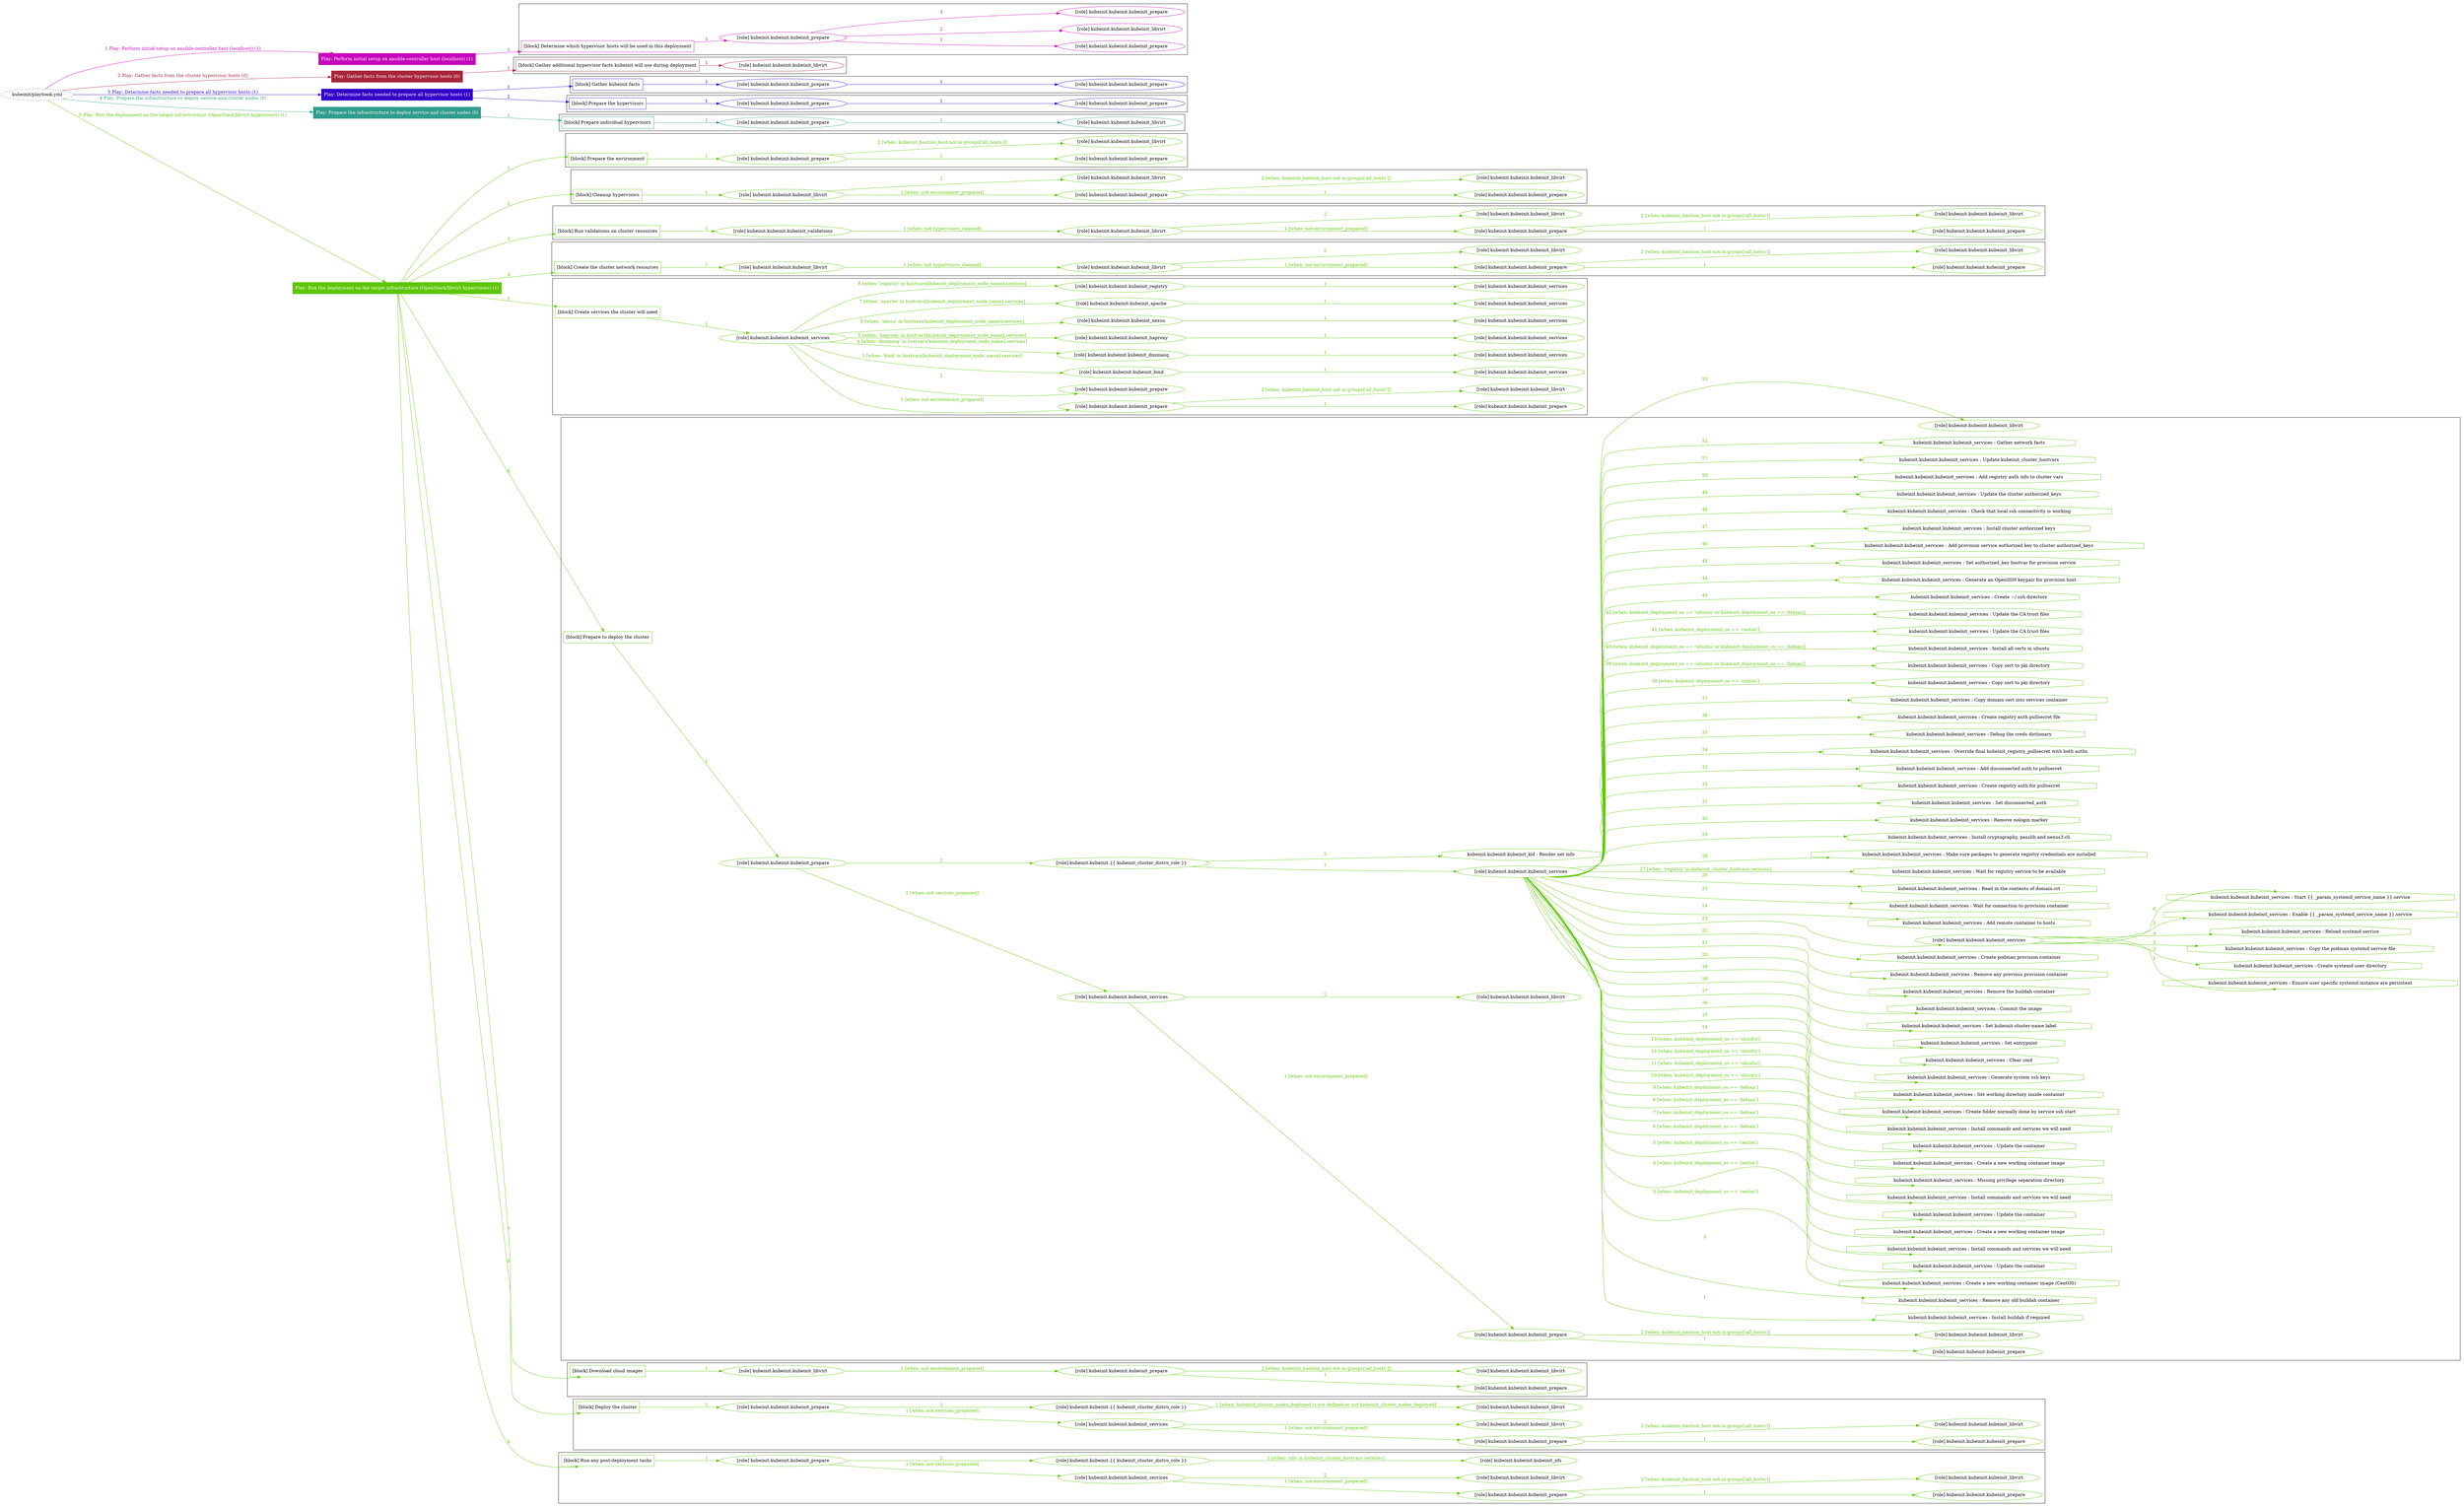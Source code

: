 digraph {
	graph [concentrate=true ordering=in rankdir=LR ratio=fill]
	edge [esep=5 sep=10]
	"kubeinit/playbook.yml" [URL="/home/runner/work/kubeinit/kubeinit/kubeinit/playbook.yml" id=playbook_14ee4229 style=dotted]
	"kubeinit/playbook.yml" -> play_4cb09c04 [label="1 Play: Perform initial setup on ansible-controller host (localhost) (1)" color="#c705ba" fontcolor="#c705ba" id=edge_playbook_14ee4229_play_4cb09c04 labeltooltip="1 Play: Perform initial setup on ansible-controller host (localhost) (1)" tooltip="1 Play: Perform initial setup on ansible-controller host (localhost) (1)"]
	subgraph "Play: Perform initial setup on ansible-controller host (localhost) (1)" {
		play_4cb09c04 [label="Play: Perform initial setup on ansible-controller host (localhost) (1)" URL="/home/runner/work/kubeinit/kubeinit/kubeinit/playbook.yml" color="#c705ba" fontcolor="#ffffff" id=play_4cb09c04 shape=box style=filled tooltip=localhost]
		play_4cb09c04 -> block_1ac9f45a [label=1 color="#c705ba" fontcolor="#c705ba" id=edge_1_play_4cb09c04_block_1ac9f45a labeltooltip=1 tooltip=1]
		subgraph cluster_block_1ac9f45a {
			block_1ac9f45a [label="[block] Determine which hypervisor hosts will be used in this deployment" URL="/home/runner/work/kubeinit/kubeinit/kubeinit/playbook.yml" color="#c705ba" id=block_1ac9f45a labeltooltip="Determine which hypervisor hosts will be used in this deployment" shape=box tooltip="Determine which hypervisor hosts will be used in this deployment"]
			block_1ac9f45a -> role_17373823 [label="1 " color="#c705ba" fontcolor="#c705ba" id=edge_1_block_1ac9f45a_role_17373823 labeltooltip="1 " tooltip="1 "]
			subgraph "kubeinit.kubeinit.kubeinit_prepare" {
				role_17373823 [label="[role] kubeinit.kubeinit.kubeinit_prepare" URL="/home/runner/work/kubeinit/kubeinit/kubeinit/playbook.yml" color="#c705ba" id=role_17373823 tooltip="kubeinit.kubeinit.kubeinit_prepare"]
				role_17373823 -> role_289b75ff [label="1 " color="#c705ba" fontcolor="#c705ba" id=edge_1_role_17373823_role_289b75ff labeltooltip="1 " tooltip="1 "]
				subgraph "kubeinit.kubeinit.kubeinit_prepare" {
					role_289b75ff [label="[role] kubeinit.kubeinit.kubeinit_prepare" URL="/home/runner/.ansible/collections/ansible_collections/kubeinit/kubeinit/roles/kubeinit_prepare/tasks/build_hypervisors_group.yml" color="#c705ba" id=role_289b75ff tooltip="kubeinit.kubeinit.kubeinit_prepare"]
				}
				role_17373823 -> role_095e96a2 [label="2 " color="#c705ba" fontcolor="#c705ba" id=edge_2_role_17373823_role_095e96a2 labeltooltip="2 " tooltip="2 "]
				subgraph "kubeinit.kubeinit.kubeinit_libvirt" {
					role_095e96a2 [label="[role] kubeinit.kubeinit.kubeinit_libvirt" URL="/home/runner/.ansible/collections/ansible_collections/kubeinit/kubeinit/roles/kubeinit_prepare/tasks/build_hypervisors_group.yml" color="#c705ba" id=role_095e96a2 tooltip="kubeinit.kubeinit.kubeinit_libvirt"]
				}
				role_17373823 -> role_5b4990c3 [label="3 " color="#c705ba" fontcolor="#c705ba" id=edge_3_role_17373823_role_5b4990c3 labeltooltip="3 " tooltip="3 "]
				subgraph "kubeinit.kubeinit.kubeinit_prepare" {
					role_5b4990c3 [label="[role] kubeinit.kubeinit.kubeinit_prepare" URL="/home/runner/.ansible/collections/ansible_collections/kubeinit/kubeinit/roles/kubeinit_prepare/tasks/build_hypervisors_group.yml" color="#c705ba" id=role_5b4990c3 tooltip="kubeinit.kubeinit.kubeinit_prepare"]
				}
			}
		}
	}
	"kubeinit/playbook.yml" -> play_47d60baa [label="2 Play: Gather facts from the cluster hypervisor hosts (0)" color="#a8243b" fontcolor="#a8243b" id=edge_playbook_14ee4229_play_47d60baa labeltooltip="2 Play: Gather facts from the cluster hypervisor hosts (0)" tooltip="2 Play: Gather facts from the cluster hypervisor hosts (0)"]
	subgraph "Play: Gather facts from the cluster hypervisor hosts (0)" {
		play_47d60baa [label="Play: Gather facts from the cluster hypervisor hosts (0)" URL="/home/runner/work/kubeinit/kubeinit/kubeinit/playbook.yml" color="#a8243b" fontcolor="#ffffff" id=play_47d60baa shape=box style=filled tooltip="Play: Gather facts from the cluster hypervisor hosts (0)"]
		play_47d60baa -> block_abe06647 [label=1 color="#a8243b" fontcolor="#a8243b" id=edge_1_play_47d60baa_block_abe06647 labeltooltip=1 tooltip=1]
		subgraph cluster_block_abe06647 {
			block_abe06647 [label="[block] Gather additional hypervisor facts kubeinit will use during deployment" URL="/home/runner/work/kubeinit/kubeinit/kubeinit/playbook.yml" color="#a8243b" id=block_abe06647 labeltooltip="Gather additional hypervisor facts kubeinit will use during deployment" shape=box tooltip="Gather additional hypervisor facts kubeinit will use during deployment"]
			block_abe06647 -> role_f15a001b [label="1 " color="#a8243b" fontcolor="#a8243b" id=edge_1_block_abe06647_role_f15a001b labeltooltip="1 " tooltip="1 "]
			subgraph "kubeinit.kubeinit.kubeinit_libvirt" {
				role_f15a001b [label="[role] kubeinit.kubeinit.kubeinit_libvirt" URL="/home/runner/work/kubeinit/kubeinit/kubeinit/playbook.yml" color="#a8243b" id=role_f15a001b tooltip="kubeinit.kubeinit.kubeinit_libvirt"]
			}
		}
	}
	"kubeinit/playbook.yml" -> play_59c0f441 [label="3 Play: Determine facts needed to prepare all hypervisor hosts (1)" color="#3204c8" fontcolor="#3204c8" id=edge_playbook_14ee4229_play_59c0f441 labeltooltip="3 Play: Determine facts needed to prepare all hypervisor hosts (1)" tooltip="3 Play: Determine facts needed to prepare all hypervisor hosts (1)"]
	subgraph "Play: Determine facts needed to prepare all hypervisor hosts (1)" {
		play_59c0f441 [label="Play: Determine facts needed to prepare all hypervisor hosts (1)" URL="/home/runner/work/kubeinit/kubeinit/kubeinit/playbook.yml" color="#3204c8" fontcolor="#ffffff" id=play_59c0f441 shape=box style=filled tooltip=localhost]
		play_59c0f441 -> block_c51f8e52 [label=1 color="#3204c8" fontcolor="#3204c8" id=edge_1_play_59c0f441_block_c51f8e52 labeltooltip=1 tooltip=1]
		subgraph cluster_block_c51f8e52 {
			block_c51f8e52 [label="[block] Gather kubeinit facts" URL="/home/runner/work/kubeinit/kubeinit/kubeinit/playbook.yml" color="#3204c8" id=block_c51f8e52 labeltooltip="Gather kubeinit facts" shape=box tooltip="Gather kubeinit facts"]
			block_c51f8e52 -> role_0a47f107 [label="1 " color="#3204c8" fontcolor="#3204c8" id=edge_1_block_c51f8e52_role_0a47f107 labeltooltip="1 " tooltip="1 "]
			subgraph "kubeinit.kubeinit.kubeinit_prepare" {
				role_0a47f107 [label="[role] kubeinit.kubeinit.kubeinit_prepare" URL="/home/runner/work/kubeinit/kubeinit/kubeinit/playbook.yml" color="#3204c8" id=role_0a47f107 tooltip="kubeinit.kubeinit.kubeinit_prepare"]
				role_0a47f107 -> role_1eac67b4 [label="1 " color="#3204c8" fontcolor="#3204c8" id=edge_1_role_0a47f107_role_1eac67b4 labeltooltip="1 " tooltip="1 "]
				subgraph "kubeinit.kubeinit.kubeinit_prepare" {
					role_1eac67b4 [label="[role] kubeinit.kubeinit.kubeinit_prepare" URL="/home/runner/.ansible/collections/ansible_collections/kubeinit/kubeinit/roles/kubeinit_prepare/tasks/gather_kubeinit_facts.yml" color="#3204c8" id=role_1eac67b4 tooltip="kubeinit.kubeinit.kubeinit_prepare"]
				}
			}
		}
		play_59c0f441 -> block_f257527d [label=2 color="#3204c8" fontcolor="#3204c8" id=edge_2_play_59c0f441_block_f257527d labeltooltip=2 tooltip=2]
		subgraph cluster_block_f257527d {
			block_f257527d [label="[block] Prepare the hypervisors" URL="/home/runner/work/kubeinit/kubeinit/kubeinit/playbook.yml" color="#3204c8" id=block_f257527d labeltooltip="Prepare the hypervisors" shape=box tooltip="Prepare the hypervisors"]
			block_f257527d -> role_6a6ceaf5 [label="1 " color="#3204c8" fontcolor="#3204c8" id=edge_1_block_f257527d_role_6a6ceaf5 labeltooltip="1 " tooltip="1 "]
			subgraph "kubeinit.kubeinit.kubeinit_prepare" {
				role_6a6ceaf5 [label="[role] kubeinit.kubeinit.kubeinit_prepare" URL="/home/runner/work/kubeinit/kubeinit/kubeinit/playbook.yml" color="#3204c8" id=role_6a6ceaf5 tooltip="kubeinit.kubeinit.kubeinit_prepare"]
				role_6a6ceaf5 -> role_ee2abd37 [label="1 " color="#3204c8" fontcolor="#3204c8" id=edge_1_role_6a6ceaf5_role_ee2abd37 labeltooltip="1 " tooltip="1 "]
				subgraph "kubeinit.kubeinit.kubeinit_prepare" {
					role_ee2abd37 [label="[role] kubeinit.kubeinit.kubeinit_prepare" URL="/home/runner/.ansible/collections/ansible_collections/kubeinit/kubeinit/roles/kubeinit_prepare/tasks/gather_kubeinit_facts.yml" color="#3204c8" id=role_ee2abd37 tooltip="kubeinit.kubeinit.kubeinit_prepare"]
				}
			}
		}
	}
	"kubeinit/playbook.yml" -> play_4f37cbc1 [label="4 Play: Prepare the infrastructure to deploy service and cluster nodes (0)" color="#2f9d8b" fontcolor="#2f9d8b" id=edge_playbook_14ee4229_play_4f37cbc1 labeltooltip="4 Play: Prepare the infrastructure to deploy service and cluster nodes (0)" tooltip="4 Play: Prepare the infrastructure to deploy service and cluster nodes (0)"]
	subgraph "Play: Prepare the infrastructure to deploy service and cluster nodes (0)" {
		play_4f37cbc1 [label="Play: Prepare the infrastructure to deploy service and cluster nodes (0)" URL="/home/runner/work/kubeinit/kubeinit/kubeinit/playbook.yml" color="#2f9d8b" fontcolor="#ffffff" id=play_4f37cbc1 shape=box style=filled tooltip="Play: Prepare the infrastructure to deploy service and cluster nodes (0)"]
		play_4f37cbc1 -> block_911042b2 [label=1 color="#2f9d8b" fontcolor="#2f9d8b" id=edge_1_play_4f37cbc1_block_911042b2 labeltooltip=1 tooltip=1]
		subgraph cluster_block_911042b2 {
			block_911042b2 [label="[block] Prepare individual hypervisors" URL="/home/runner/work/kubeinit/kubeinit/kubeinit/playbook.yml" color="#2f9d8b" id=block_911042b2 labeltooltip="Prepare individual hypervisors" shape=box tooltip="Prepare individual hypervisors"]
			block_911042b2 -> role_a1dc0b47 [label="1 " color="#2f9d8b" fontcolor="#2f9d8b" id=edge_1_block_911042b2_role_a1dc0b47 labeltooltip="1 " tooltip="1 "]
			subgraph "kubeinit.kubeinit.kubeinit_prepare" {
				role_a1dc0b47 [label="[role] kubeinit.kubeinit.kubeinit_prepare" URL="/home/runner/work/kubeinit/kubeinit/kubeinit/playbook.yml" color="#2f9d8b" id=role_a1dc0b47 tooltip="kubeinit.kubeinit.kubeinit_prepare"]
				role_a1dc0b47 -> role_11201911 [label="1 " color="#2f9d8b" fontcolor="#2f9d8b" id=edge_1_role_a1dc0b47_role_11201911 labeltooltip="1 " tooltip="1 "]
				subgraph "kubeinit.kubeinit.kubeinit_libvirt" {
					role_11201911 [label="[role] kubeinit.kubeinit.kubeinit_libvirt" URL="/home/runner/.ansible/collections/ansible_collections/kubeinit/kubeinit/roles/kubeinit_prepare/tasks/prepare_hypervisor.yml" color="#2f9d8b" id=role_11201911 tooltip="kubeinit.kubeinit.kubeinit_libvirt"]
				}
			}
		}
	}
	"kubeinit/playbook.yml" -> play_2261eae6 [label="5 Play: Run the deployment on the target infrastructure (OpenStack/libvirt hypervisors) (1)" color="#5dc606" fontcolor="#5dc606" id=edge_playbook_14ee4229_play_2261eae6 labeltooltip="5 Play: Run the deployment on the target infrastructure (OpenStack/libvirt hypervisors) (1)" tooltip="5 Play: Run the deployment on the target infrastructure (OpenStack/libvirt hypervisors) (1)"]
	subgraph "Play: Run the deployment on the target infrastructure (OpenStack/libvirt hypervisors) (1)" {
		play_2261eae6 [label="Play: Run the deployment on the target infrastructure (OpenStack/libvirt hypervisors) (1)" URL="/home/runner/work/kubeinit/kubeinit/kubeinit/playbook.yml" color="#5dc606" fontcolor="#ffffff" id=play_2261eae6 shape=box style=filled tooltip=localhost]
		play_2261eae6 -> block_b01849cc [label=1 color="#5dc606" fontcolor="#5dc606" id=edge_1_play_2261eae6_block_b01849cc labeltooltip=1 tooltip=1]
		subgraph cluster_block_b01849cc {
			block_b01849cc [label="[block] Prepare the environment" URL="/home/runner/work/kubeinit/kubeinit/kubeinit/playbook.yml" color="#5dc606" id=block_b01849cc labeltooltip="Prepare the environment" shape=box tooltip="Prepare the environment"]
			block_b01849cc -> role_38088d66 [label="1 " color="#5dc606" fontcolor="#5dc606" id=edge_1_block_b01849cc_role_38088d66 labeltooltip="1 " tooltip="1 "]
			subgraph "kubeinit.kubeinit.kubeinit_prepare" {
				role_38088d66 [label="[role] kubeinit.kubeinit.kubeinit_prepare" URL="/home/runner/work/kubeinit/kubeinit/kubeinit/playbook.yml" color="#5dc606" id=role_38088d66 tooltip="kubeinit.kubeinit.kubeinit_prepare"]
				role_38088d66 -> role_77c759f0 [label="1 " color="#5dc606" fontcolor="#5dc606" id=edge_1_role_38088d66_role_77c759f0 labeltooltip="1 " tooltip="1 "]
				subgraph "kubeinit.kubeinit.kubeinit_prepare" {
					role_77c759f0 [label="[role] kubeinit.kubeinit.kubeinit_prepare" URL="/home/runner/.ansible/collections/ansible_collections/kubeinit/kubeinit/roles/kubeinit_prepare/tasks/gather_kubeinit_facts.yml" color="#5dc606" id=role_77c759f0 tooltip="kubeinit.kubeinit.kubeinit_prepare"]
				}
				role_38088d66 -> role_36c662b2 [label="2 [when: kubeinit_bastion_host not in groups['all_hosts']]" color="#5dc606" fontcolor="#5dc606" id=edge_2_role_38088d66_role_36c662b2 labeltooltip="2 [when: kubeinit_bastion_host not in groups['all_hosts']]" tooltip="2 [when: kubeinit_bastion_host not in groups['all_hosts']]"]
				subgraph "kubeinit.kubeinit.kubeinit_libvirt" {
					role_36c662b2 [label="[role] kubeinit.kubeinit.kubeinit_libvirt" URL="/home/runner/.ansible/collections/ansible_collections/kubeinit/kubeinit/roles/kubeinit_prepare/tasks/main.yml" color="#5dc606" id=role_36c662b2 tooltip="kubeinit.kubeinit.kubeinit_libvirt"]
				}
			}
		}
		play_2261eae6 -> block_c2958d8b [label=2 color="#5dc606" fontcolor="#5dc606" id=edge_2_play_2261eae6_block_c2958d8b labeltooltip=2 tooltip=2]
		subgraph cluster_block_c2958d8b {
			block_c2958d8b [label="[block] Cleanup hypervisors" URL="/home/runner/work/kubeinit/kubeinit/kubeinit/playbook.yml" color="#5dc606" id=block_c2958d8b labeltooltip="Cleanup hypervisors" shape=box tooltip="Cleanup hypervisors"]
			block_c2958d8b -> role_736ac795 [label="1 " color="#5dc606" fontcolor="#5dc606" id=edge_1_block_c2958d8b_role_736ac795 labeltooltip="1 " tooltip="1 "]
			subgraph "kubeinit.kubeinit.kubeinit_libvirt" {
				role_736ac795 [label="[role] kubeinit.kubeinit.kubeinit_libvirt" URL="/home/runner/work/kubeinit/kubeinit/kubeinit/playbook.yml" color="#5dc606" id=role_736ac795 tooltip="kubeinit.kubeinit.kubeinit_libvirt"]
				role_736ac795 -> role_950ef188 [label="1 [when: not environment_prepared]" color="#5dc606" fontcolor="#5dc606" id=edge_1_role_736ac795_role_950ef188 labeltooltip="1 [when: not environment_prepared]" tooltip="1 [when: not environment_prepared]"]
				subgraph "kubeinit.kubeinit.kubeinit_prepare" {
					role_950ef188 [label="[role] kubeinit.kubeinit.kubeinit_prepare" URL="/home/runner/.ansible/collections/ansible_collections/kubeinit/kubeinit/roles/kubeinit_libvirt/tasks/cleanup_hypervisors.yml" color="#5dc606" id=role_950ef188 tooltip="kubeinit.kubeinit.kubeinit_prepare"]
					role_950ef188 -> role_8ca033b1 [label="1 " color="#5dc606" fontcolor="#5dc606" id=edge_1_role_950ef188_role_8ca033b1 labeltooltip="1 " tooltip="1 "]
					subgraph "kubeinit.kubeinit.kubeinit_prepare" {
						role_8ca033b1 [label="[role] kubeinit.kubeinit.kubeinit_prepare" URL="/home/runner/.ansible/collections/ansible_collections/kubeinit/kubeinit/roles/kubeinit_prepare/tasks/gather_kubeinit_facts.yml" color="#5dc606" id=role_8ca033b1 tooltip="kubeinit.kubeinit.kubeinit_prepare"]
					}
					role_950ef188 -> role_a40a9485 [label="2 [when: kubeinit_bastion_host not in groups['all_hosts']]" color="#5dc606" fontcolor="#5dc606" id=edge_2_role_950ef188_role_a40a9485 labeltooltip="2 [when: kubeinit_bastion_host not in groups['all_hosts']]" tooltip="2 [when: kubeinit_bastion_host not in groups['all_hosts']]"]
					subgraph "kubeinit.kubeinit.kubeinit_libvirt" {
						role_a40a9485 [label="[role] kubeinit.kubeinit.kubeinit_libvirt" URL="/home/runner/.ansible/collections/ansible_collections/kubeinit/kubeinit/roles/kubeinit_prepare/tasks/main.yml" color="#5dc606" id=role_a40a9485 tooltip="kubeinit.kubeinit.kubeinit_libvirt"]
					}
				}
				role_736ac795 -> role_ae218839 [label="2 " color="#5dc606" fontcolor="#5dc606" id=edge_2_role_736ac795_role_ae218839 labeltooltip="2 " tooltip="2 "]
				subgraph "kubeinit.kubeinit.kubeinit_libvirt" {
					role_ae218839 [label="[role] kubeinit.kubeinit.kubeinit_libvirt" URL="/home/runner/.ansible/collections/ansible_collections/kubeinit/kubeinit/roles/kubeinit_libvirt/tasks/cleanup_hypervisors.yml" color="#5dc606" id=role_ae218839 tooltip="kubeinit.kubeinit.kubeinit_libvirt"]
				}
			}
		}
		play_2261eae6 -> block_6a0ab74f [label=3 color="#5dc606" fontcolor="#5dc606" id=edge_3_play_2261eae6_block_6a0ab74f labeltooltip=3 tooltip=3]
		subgraph cluster_block_6a0ab74f {
			block_6a0ab74f [label="[block] Run validations on cluster resources" URL="/home/runner/work/kubeinit/kubeinit/kubeinit/playbook.yml" color="#5dc606" id=block_6a0ab74f labeltooltip="Run validations on cluster resources" shape=box tooltip="Run validations on cluster resources"]
			block_6a0ab74f -> role_1d6883bd [label="1 " color="#5dc606" fontcolor="#5dc606" id=edge_1_block_6a0ab74f_role_1d6883bd labeltooltip="1 " tooltip="1 "]
			subgraph "kubeinit.kubeinit.kubeinit_validations" {
				role_1d6883bd [label="[role] kubeinit.kubeinit.kubeinit_validations" URL="/home/runner/work/kubeinit/kubeinit/kubeinit/playbook.yml" color="#5dc606" id=role_1d6883bd tooltip="kubeinit.kubeinit.kubeinit_validations"]
				role_1d6883bd -> role_60b95183 [label="1 [when: not hypervisors_cleaned]" color="#5dc606" fontcolor="#5dc606" id=edge_1_role_1d6883bd_role_60b95183 labeltooltip="1 [when: not hypervisors_cleaned]" tooltip="1 [when: not hypervisors_cleaned]"]
				subgraph "kubeinit.kubeinit.kubeinit_libvirt" {
					role_60b95183 [label="[role] kubeinit.kubeinit.kubeinit_libvirt" URL="/home/runner/.ansible/collections/ansible_collections/kubeinit/kubeinit/roles/kubeinit_validations/tasks/main.yml" color="#5dc606" id=role_60b95183 tooltip="kubeinit.kubeinit.kubeinit_libvirt"]
					role_60b95183 -> role_3e05d1e1 [label="1 [when: not environment_prepared]" color="#5dc606" fontcolor="#5dc606" id=edge_1_role_60b95183_role_3e05d1e1 labeltooltip="1 [when: not environment_prepared]" tooltip="1 [when: not environment_prepared]"]
					subgraph "kubeinit.kubeinit.kubeinit_prepare" {
						role_3e05d1e1 [label="[role] kubeinit.kubeinit.kubeinit_prepare" URL="/home/runner/.ansible/collections/ansible_collections/kubeinit/kubeinit/roles/kubeinit_libvirt/tasks/cleanup_hypervisors.yml" color="#5dc606" id=role_3e05d1e1 tooltip="kubeinit.kubeinit.kubeinit_prepare"]
						role_3e05d1e1 -> role_55efb56b [label="1 " color="#5dc606" fontcolor="#5dc606" id=edge_1_role_3e05d1e1_role_55efb56b labeltooltip="1 " tooltip="1 "]
						subgraph "kubeinit.kubeinit.kubeinit_prepare" {
							role_55efb56b [label="[role] kubeinit.kubeinit.kubeinit_prepare" URL="/home/runner/.ansible/collections/ansible_collections/kubeinit/kubeinit/roles/kubeinit_prepare/tasks/gather_kubeinit_facts.yml" color="#5dc606" id=role_55efb56b tooltip="kubeinit.kubeinit.kubeinit_prepare"]
						}
						role_3e05d1e1 -> role_20a4752a [label="2 [when: kubeinit_bastion_host not in groups['all_hosts']]" color="#5dc606" fontcolor="#5dc606" id=edge_2_role_3e05d1e1_role_20a4752a labeltooltip="2 [when: kubeinit_bastion_host not in groups['all_hosts']]" tooltip="2 [when: kubeinit_bastion_host not in groups['all_hosts']]"]
						subgraph "kubeinit.kubeinit.kubeinit_libvirt" {
							role_20a4752a [label="[role] kubeinit.kubeinit.kubeinit_libvirt" URL="/home/runner/.ansible/collections/ansible_collections/kubeinit/kubeinit/roles/kubeinit_prepare/tasks/main.yml" color="#5dc606" id=role_20a4752a tooltip="kubeinit.kubeinit.kubeinit_libvirt"]
						}
					}
					role_60b95183 -> role_f2e64552 [label="2 " color="#5dc606" fontcolor="#5dc606" id=edge_2_role_60b95183_role_f2e64552 labeltooltip="2 " tooltip="2 "]
					subgraph "kubeinit.kubeinit.kubeinit_libvirt" {
						role_f2e64552 [label="[role] kubeinit.kubeinit.kubeinit_libvirt" URL="/home/runner/.ansible/collections/ansible_collections/kubeinit/kubeinit/roles/kubeinit_libvirt/tasks/cleanup_hypervisors.yml" color="#5dc606" id=role_f2e64552 tooltip="kubeinit.kubeinit.kubeinit_libvirt"]
					}
				}
			}
		}
		play_2261eae6 -> block_21bf3a58 [label=4 color="#5dc606" fontcolor="#5dc606" id=edge_4_play_2261eae6_block_21bf3a58 labeltooltip=4 tooltip=4]
		subgraph cluster_block_21bf3a58 {
			block_21bf3a58 [label="[block] Create the cluster network resources" URL="/home/runner/work/kubeinit/kubeinit/kubeinit/playbook.yml" color="#5dc606" id=block_21bf3a58 labeltooltip="Create the cluster network resources" shape=box tooltip="Create the cluster network resources"]
			block_21bf3a58 -> role_a8b9e9e3 [label="1 " color="#5dc606" fontcolor="#5dc606" id=edge_1_block_21bf3a58_role_a8b9e9e3 labeltooltip="1 " tooltip="1 "]
			subgraph "kubeinit.kubeinit.kubeinit_libvirt" {
				role_a8b9e9e3 [label="[role] kubeinit.kubeinit.kubeinit_libvirt" URL="/home/runner/work/kubeinit/kubeinit/kubeinit/playbook.yml" color="#5dc606" id=role_a8b9e9e3 tooltip="kubeinit.kubeinit.kubeinit_libvirt"]
				role_a8b9e9e3 -> role_715cab8a [label="1 [when: not hypervisors_cleaned]" color="#5dc606" fontcolor="#5dc606" id=edge_1_role_a8b9e9e3_role_715cab8a labeltooltip="1 [when: not hypervisors_cleaned]" tooltip="1 [when: not hypervisors_cleaned]"]
				subgraph "kubeinit.kubeinit.kubeinit_libvirt" {
					role_715cab8a [label="[role] kubeinit.kubeinit.kubeinit_libvirt" URL="/home/runner/.ansible/collections/ansible_collections/kubeinit/kubeinit/roles/kubeinit_libvirt/tasks/create_network.yml" color="#5dc606" id=role_715cab8a tooltip="kubeinit.kubeinit.kubeinit_libvirt"]
					role_715cab8a -> role_cd3244e0 [label="1 [when: not environment_prepared]" color="#5dc606" fontcolor="#5dc606" id=edge_1_role_715cab8a_role_cd3244e0 labeltooltip="1 [when: not environment_prepared]" tooltip="1 [when: not environment_prepared]"]
					subgraph "kubeinit.kubeinit.kubeinit_prepare" {
						role_cd3244e0 [label="[role] kubeinit.kubeinit.kubeinit_prepare" URL="/home/runner/.ansible/collections/ansible_collections/kubeinit/kubeinit/roles/kubeinit_libvirt/tasks/cleanup_hypervisors.yml" color="#5dc606" id=role_cd3244e0 tooltip="kubeinit.kubeinit.kubeinit_prepare"]
						role_cd3244e0 -> role_685b6f69 [label="1 " color="#5dc606" fontcolor="#5dc606" id=edge_1_role_cd3244e0_role_685b6f69 labeltooltip="1 " tooltip="1 "]
						subgraph "kubeinit.kubeinit.kubeinit_prepare" {
							role_685b6f69 [label="[role] kubeinit.kubeinit.kubeinit_prepare" URL="/home/runner/.ansible/collections/ansible_collections/kubeinit/kubeinit/roles/kubeinit_prepare/tasks/gather_kubeinit_facts.yml" color="#5dc606" id=role_685b6f69 tooltip="kubeinit.kubeinit.kubeinit_prepare"]
						}
						role_cd3244e0 -> role_6c05e48d [label="2 [when: kubeinit_bastion_host not in groups['all_hosts']]" color="#5dc606" fontcolor="#5dc606" id=edge_2_role_cd3244e0_role_6c05e48d labeltooltip="2 [when: kubeinit_bastion_host not in groups['all_hosts']]" tooltip="2 [when: kubeinit_bastion_host not in groups['all_hosts']]"]
						subgraph "kubeinit.kubeinit.kubeinit_libvirt" {
							role_6c05e48d [label="[role] kubeinit.kubeinit.kubeinit_libvirt" URL="/home/runner/.ansible/collections/ansible_collections/kubeinit/kubeinit/roles/kubeinit_prepare/tasks/main.yml" color="#5dc606" id=role_6c05e48d tooltip="kubeinit.kubeinit.kubeinit_libvirt"]
						}
					}
					role_715cab8a -> role_a5470c46 [label="2 " color="#5dc606" fontcolor="#5dc606" id=edge_2_role_715cab8a_role_a5470c46 labeltooltip="2 " tooltip="2 "]
					subgraph "kubeinit.kubeinit.kubeinit_libvirt" {
						role_a5470c46 [label="[role] kubeinit.kubeinit.kubeinit_libvirt" URL="/home/runner/.ansible/collections/ansible_collections/kubeinit/kubeinit/roles/kubeinit_libvirt/tasks/cleanup_hypervisors.yml" color="#5dc606" id=role_a5470c46 tooltip="kubeinit.kubeinit.kubeinit_libvirt"]
					}
				}
			}
		}
		play_2261eae6 -> block_514bafcf [label=5 color="#5dc606" fontcolor="#5dc606" id=edge_5_play_2261eae6_block_514bafcf labeltooltip=5 tooltip=5]
		subgraph cluster_block_514bafcf {
			block_514bafcf [label="[block] Create services the cluster will need" URL="/home/runner/work/kubeinit/kubeinit/kubeinit/playbook.yml" color="#5dc606" id=block_514bafcf labeltooltip="Create services the cluster will need" shape=box tooltip="Create services the cluster will need"]
			block_514bafcf -> role_e15e2f09 [label="1 " color="#5dc606" fontcolor="#5dc606" id=edge_1_block_514bafcf_role_e15e2f09 labeltooltip="1 " tooltip="1 "]
			subgraph "kubeinit.kubeinit.kubeinit_services" {
				role_e15e2f09 [label="[role] kubeinit.kubeinit.kubeinit_services" URL="/home/runner/work/kubeinit/kubeinit/kubeinit/playbook.yml" color="#5dc606" id=role_e15e2f09 tooltip="kubeinit.kubeinit.kubeinit_services"]
				role_e15e2f09 -> role_abc745d8 [label="1 [when: not environment_prepared]" color="#5dc606" fontcolor="#5dc606" id=edge_1_role_e15e2f09_role_abc745d8 labeltooltip="1 [when: not environment_prepared]" tooltip="1 [when: not environment_prepared]"]
				subgraph "kubeinit.kubeinit.kubeinit_prepare" {
					role_abc745d8 [label="[role] kubeinit.kubeinit.kubeinit_prepare" URL="/home/runner/.ansible/collections/ansible_collections/kubeinit/kubeinit/roles/kubeinit_services/tasks/main.yml" color="#5dc606" id=role_abc745d8 tooltip="kubeinit.kubeinit.kubeinit_prepare"]
					role_abc745d8 -> role_08144dd8 [label="1 " color="#5dc606" fontcolor="#5dc606" id=edge_1_role_abc745d8_role_08144dd8 labeltooltip="1 " tooltip="1 "]
					subgraph "kubeinit.kubeinit.kubeinit_prepare" {
						role_08144dd8 [label="[role] kubeinit.kubeinit.kubeinit_prepare" URL="/home/runner/.ansible/collections/ansible_collections/kubeinit/kubeinit/roles/kubeinit_prepare/tasks/gather_kubeinit_facts.yml" color="#5dc606" id=role_08144dd8 tooltip="kubeinit.kubeinit.kubeinit_prepare"]
					}
					role_abc745d8 -> role_de249433 [label="2 [when: kubeinit_bastion_host not in groups['all_hosts']]" color="#5dc606" fontcolor="#5dc606" id=edge_2_role_abc745d8_role_de249433 labeltooltip="2 [when: kubeinit_bastion_host not in groups['all_hosts']]" tooltip="2 [when: kubeinit_bastion_host not in groups['all_hosts']]"]
					subgraph "kubeinit.kubeinit.kubeinit_libvirt" {
						role_de249433 [label="[role] kubeinit.kubeinit.kubeinit_libvirt" URL="/home/runner/.ansible/collections/ansible_collections/kubeinit/kubeinit/roles/kubeinit_prepare/tasks/main.yml" color="#5dc606" id=role_de249433 tooltip="kubeinit.kubeinit.kubeinit_libvirt"]
					}
				}
				role_e15e2f09 -> role_9b49bc31 [label="2 " color="#5dc606" fontcolor="#5dc606" id=edge_2_role_e15e2f09_role_9b49bc31 labeltooltip="2 " tooltip="2 "]
				subgraph "kubeinit.kubeinit.kubeinit_prepare" {
					role_9b49bc31 [label="[role] kubeinit.kubeinit.kubeinit_prepare" URL="/home/runner/.ansible/collections/ansible_collections/kubeinit/kubeinit/roles/kubeinit_services/tasks/00_create_service_pod.yml" color="#5dc606" id=role_9b49bc31 tooltip="kubeinit.kubeinit.kubeinit_prepare"]
				}
				role_e15e2f09 -> role_92d9b0d5 [label="3 [when: 'bind' in hostvars[kubeinit_deployment_node_name].services]" color="#5dc606" fontcolor="#5dc606" id=edge_3_role_e15e2f09_role_92d9b0d5 labeltooltip="3 [when: 'bind' in hostvars[kubeinit_deployment_node_name].services]" tooltip="3 [when: 'bind' in hostvars[kubeinit_deployment_node_name].services]"]
				subgraph "kubeinit.kubeinit.kubeinit_bind" {
					role_92d9b0d5 [label="[role] kubeinit.kubeinit.kubeinit_bind" URL="/home/runner/.ansible/collections/ansible_collections/kubeinit/kubeinit/roles/kubeinit_services/tasks/start_services_containers.yml" color="#5dc606" id=role_92d9b0d5 tooltip="kubeinit.kubeinit.kubeinit_bind"]
					role_92d9b0d5 -> role_7d76f144 [label="1 " color="#5dc606" fontcolor="#5dc606" id=edge_1_role_92d9b0d5_role_7d76f144 labeltooltip="1 " tooltip="1 "]
					subgraph "kubeinit.kubeinit.kubeinit_services" {
						role_7d76f144 [label="[role] kubeinit.kubeinit.kubeinit_services" URL="/home/runner/.ansible/collections/ansible_collections/kubeinit/kubeinit/roles/kubeinit_bind/tasks/main.yml" color="#5dc606" id=role_7d76f144 tooltip="kubeinit.kubeinit.kubeinit_services"]
					}
				}
				role_e15e2f09 -> role_4caa0509 [label="4 [when: 'dnsmasq' in hostvars[kubeinit_deployment_node_name].services]" color="#5dc606" fontcolor="#5dc606" id=edge_4_role_e15e2f09_role_4caa0509 labeltooltip="4 [when: 'dnsmasq' in hostvars[kubeinit_deployment_node_name].services]" tooltip="4 [when: 'dnsmasq' in hostvars[kubeinit_deployment_node_name].services]"]
				subgraph "kubeinit.kubeinit.kubeinit_dnsmasq" {
					role_4caa0509 [label="[role] kubeinit.kubeinit.kubeinit_dnsmasq" URL="/home/runner/.ansible/collections/ansible_collections/kubeinit/kubeinit/roles/kubeinit_services/tasks/start_services_containers.yml" color="#5dc606" id=role_4caa0509 tooltip="kubeinit.kubeinit.kubeinit_dnsmasq"]
					role_4caa0509 -> role_5a7663d3 [label="1 " color="#5dc606" fontcolor="#5dc606" id=edge_1_role_4caa0509_role_5a7663d3 labeltooltip="1 " tooltip="1 "]
					subgraph "kubeinit.kubeinit.kubeinit_services" {
						role_5a7663d3 [label="[role] kubeinit.kubeinit.kubeinit_services" URL="/home/runner/.ansible/collections/ansible_collections/kubeinit/kubeinit/roles/kubeinit_dnsmasq/tasks/main.yml" color="#5dc606" id=role_5a7663d3 tooltip="kubeinit.kubeinit.kubeinit_services"]
					}
				}
				role_e15e2f09 -> role_0555a484 [label="5 [when: 'haproxy' in hostvars[kubeinit_deployment_node_name].services]" color="#5dc606" fontcolor="#5dc606" id=edge_5_role_e15e2f09_role_0555a484 labeltooltip="5 [when: 'haproxy' in hostvars[kubeinit_deployment_node_name].services]" tooltip="5 [when: 'haproxy' in hostvars[kubeinit_deployment_node_name].services]"]
				subgraph "kubeinit.kubeinit.kubeinit_haproxy" {
					role_0555a484 [label="[role] kubeinit.kubeinit.kubeinit_haproxy" URL="/home/runner/.ansible/collections/ansible_collections/kubeinit/kubeinit/roles/kubeinit_services/tasks/start_services_containers.yml" color="#5dc606" id=role_0555a484 tooltip="kubeinit.kubeinit.kubeinit_haproxy"]
					role_0555a484 -> role_c766ea75 [label="1 " color="#5dc606" fontcolor="#5dc606" id=edge_1_role_0555a484_role_c766ea75 labeltooltip="1 " tooltip="1 "]
					subgraph "kubeinit.kubeinit.kubeinit_services" {
						role_c766ea75 [label="[role] kubeinit.kubeinit.kubeinit_services" URL="/home/runner/.ansible/collections/ansible_collections/kubeinit/kubeinit/roles/kubeinit_haproxy/tasks/main.yml" color="#5dc606" id=role_c766ea75 tooltip="kubeinit.kubeinit.kubeinit_services"]
					}
				}
				role_e15e2f09 -> role_29546707 [label="6 [when: 'nexus' in hostvars[kubeinit_deployment_node_name].services]" color="#5dc606" fontcolor="#5dc606" id=edge_6_role_e15e2f09_role_29546707 labeltooltip="6 [when: 'nexus' in hostvars[kubeinit_deployment_node_name].services]" tooltip="6 [when: 'nexus' in hostvars[kubeinit_deployment_node_name].services]"]
				subgraph "kubeinit.kubeinit.kubeinit_nexus" {
					role_29546707 [label="[role] kubeinit.kubeinit.kubeinit_nexus" URL="/home/runner/.ansible/collections/ansible_collections/kubeinit/kubeinit/roles/kubeinit_services/tasks/start_services_containers.yml" color="#5dc606" id=role_29546707 tooltip="kubeinit.kubeinit.kubeinit_nexus"]
					role_29546707 -> role_8c9aad6f [label="1 " color="#5dc606" fontcolor="#5dc606" id=edge_1_role_29546707_role_8c9aad6f labeltooltip="1 " tooltip="1 "]
					subgraph "kubeinit.kubeinit.kubeinit_services" {
						role_8c9aad6f [label="[role] kubeinit.kubeinit.kubeinit_services" URL="/home/runner/.ansible/collections/ansible_collections/kubeinit/kubeinit/roles/kubeinit_nexus/tasks/main.yml" color="#5dc606" id=role_8c9aad6f tooltip="kubeinit.kubeinit.kubeinit_services"]
					}
				}
				role_e15e2f09 -> role_57f67840 [label="7 [when: 'apache' in hostvars[kubeinit_deployment_node_name].services]" color="#5dc606" fontcolor="#5dc606" id=edge_7_role_e15e2f09_role_57f67840 labeltooltip="7 [when: 'apache' in hostvars[kubeinit_deployment_node_name].services]" tooltip="7 [when: 'apache' in hostvars[kubeinit_deployment_node_name].services]"]
				subgraph "kubeinit.kubeinit.kubeinit_apache" {
					role_57f67840 [label="[role] kubeinit.kubeinit.kubeinit_apache" URL="/home/runner/.ansible/collections/ansible_collections/kubeinit/kubeinit/roles/kubeinit_services/tasks/start_services_containers.yml" color="#5dc606" id=role_57f67840 tooltip="kubeinit.kubeinit.kubeinit_apache"]
					role_57f67840 -> role_347a536f [label="1 " color="#5dc606" fontcolor="#5dc606" id=edge_1_role_57f67840_role_347a536f labeltooltip="1 " tooltip="1 "]
					subgraph "kubeinit.kubeinit.kubeinit_services" {
						role_347a536f [label="[role] kubeinit.kubeinit.kubeinit_services" URL="/home/runner/.ansible/collections/ansible_collections/kubeinit/kubeinit/roles/kubeinit_apache/tasks/main.yml" color="#5dc606" id=role_347a536f tooltip="kubeinit.kubeinit.kubeinit_services"]
					}
				}
				role_e15e2f09 -> role_ba7c5624 [label="8 [when: 'registry' in hostvars[kubeinit_deployment_node_name].services]" color="#5dc606" fontcolor="#5dc606" id=edge_8_role_e15e2f09_role_ba7c5624 labeltooltip="8 [when: 'registry' in hostvars[kubeinit_deployment_node_name].services]" tooltip="8 [when: 'registry' in hostvars[kubeinit_deployment_node_name].services]"]
				subgraph "kubeinit.kubeinit.kubeinit_registry" {
					role_ba7c5624 [label="[role] kubeinit.kubeinit.kubeinit_registry" URL="/home/runner/.ansible/collections/ansible_collections/kubeinit/kubeinit/roles/kubeinit_services/tasks/start_services_containers.yml" color="#5dc606" id=role_ba7c5624 tooltip="kubeinit.kubeinit.kubeinit_registry"]
					role_ba7c5624 -> role_c4eca8f0 [label="1 " color="#5dc606" fontcolor="#5dc606" id=edge_1_role_ba7c5624_role_c4eca8f0 labeltooltip="1 " tooltip="1 "]
					subgraph "kubeinit.kubeinit.kubeinit_services" {
						role_c4eca8f0 [label="[role] kubeinit.kubeinit.kubeinit_services" URL="/home/runner/.ansible/collections/ansible_collections/kubeinit/kubeinit/roles/kubeinit_registry/tasks/main.yml" color="#5dc606" id=role_c4eca8f0 tooltip="kubeinit.kubeinit.kubeinit_services"]
					}
				}
			}
		}
		play_2261eae6 -> block_960660d4 [label=6 color="#5dc606" fontcolor="#5dc606" id=edge_6_play_2261eae6_block_960660d4 labeltooltip=6 tooltip=6]
		subgraph cluster_block_960660d4 {
			block_960660d4 [label="[block] Prepare to deploy the cluster" URL="/home/runner/work/kubeinit/kubeinit/kubeinit/playbook.yml" color="#5dc606" id=block_960660d4 labeltooltip="Prepare to deploy the cluster" shape=box tooltip="Prepare to deploy the cluster"]
			block_960660d4 -> role_8d36f8d1 [label="1 " color="#5dc606" fontcolor="#5dc606" id=edge_1_block_960660d4_role_8d36f8d1 labeltooltip="1 " tooltip="1 "]
			subgraph "kubeinit.kubeinit.kubeinit_prepare" {
				role_8d36f8d1 [label="[role] kubeinit.kubeinit.kubeinit_prepare" URL="/home/runner/work/kubeinit/kubeinit/kubeinit/playbook.yml" color="#5dc606" id=role_8d36f8d1 tooltip="kubeinit.kubeinit.kubeinit_prepare"]
				role_8d36f8d1 -> role_aee88ce3 [label="1 [when: not services_prepared]" color="#5dc606" fontcolor="#5dc606" id=edge_1_role_8d36f8d1_role_aee88ce3 labeltooltip="1 [when: not services_prepared]" tooltip="1 [when: not services_prepared]"]
				subgraph "kubeinit.kubeinit.kubeinit_services" {
					role_aee88ce3 [label="[role] kubeinit.kubeinit.kubeinit_services" URL="/home/runner/.ansible/collections/ansible_collections/kubeinit/kubeinit/roles/kubeinit_prepare/tasks/prepare_cluster.yml" color="#5dc606" id=role_aee88ce3 tooltip="kubeinit.kubeinit.kubeinit_services"]
					role_aee88ce3 -> role_4abd3cce [label="1 [when: not environment_prepared]" color="#5dc606" fontcolor="#5dc606" id=edge_1_role_aee88ce3_role_4abd3cce labeltooltip="1 [when: not environment_prepared]" tooltip="1 [when: not environment_prepared]"]
					subgraph "kubeinit.kubeinit.kubeinit_prepare" {
						role_4abd3cce [label="[role] kubeinit.kubeinit.kubeinit_prepare" URL="/home/runner/.ansible/collections/ansible_collections/kubeinit/kubeinit/roles/kubeinit_services/tasks/prepare_services.yml" color="#5dc606" id=role_4abd3cce tooltip="kubeinit.kubeinit.kubeinit_prepare"]
						role_4abd3cce -> role_99fdef2b [label="1 " color="#5dc606" fontcolor="#5dc606" id=edge_1_role_4abd3cce_role_99fdef2b labeltooltip="1 " tooltip="1 "]
						subgraph "kubeinit.kubeinit.kubeinit_prepare" {
							role_99fdef2b [label="[role] kubeinit.kubeinit.kubeinit_prepare" URL="/home/runner/.ansible/collections/ansible_collections/kubeinit/kubeinit/roles/kubeinit_prepare/tasks/gather_kubeinit_facts.yml" color="#5dc606" id=role_99fdef2b tooltip="kubeinit.kubeinit.kubeinit_prepare"]
						}
						role_4abd3cce -> role_683019d5 [label="2 [when: kubeinit_bastion_host not in groups['all_hosts']]" color="#5dc606" fontcolor="#5dc606" id=edge_2_role_4abd3cce_role_683019d5 labeltooltip="2 [when: kubeinit_bastion_host not in groups['all_hosts']]" tooltip="2 [when: kubeinit_bastion_host not in groups['all_hosts']]"]
						subgraph "kubeinit.kubeinit.kubeinit_libvirt" {
							role_683019d5 [label="[role] kubeinit.kubeinit.kubeinit_libvirt" URL="/home/runner/.ansible/collections/ansible_collections/kubeinit/kubeinit/roles/kubeinit_prepare/tasks/main.yml" color="#5dc606" id=role_683019d5 tooltip="kubeinit.kubeinit.kubeinit_libvirt"]
						}
					}
					role_aee88ce3 -> role_b5e126ac [label="2 " color="#5dc606" fontcolor="#5dc606" id=edge_2_role_aee88ce3_role_b5e126ac labeltooltip="2 " tooltip="2 "]
					subgraph "kubeinit.kubeinit.kubeinit_libvirt" {
						role_b5e126ac [label="[role] kubeinit.kubeinit.kubeinit_libvirt" URL="/home/runner/.ansible/collections/ansible_collections/kubeinit/kubeinit/roles/kubeinit_services/tasks/prepare_services.yml" color="#5dc606" id=role_b5e126ac tooltip="kubeinit.kubeinit.kubeinit_libvirt"]
					}
				}
				role_8d36f8d1 -> role_13923013 [label="2 " color="#5dc606" fontcolor="#5dc606" id=edge_2_role_8d36f8d1_role_13923013 labeltooltip="2 " tooltip="2 "]
				subgraph "kubeinit.kubeinit.{{ kubeinit_cluster_distro_role }}" {
					role_13923013 [label="[role] kubeinit.kubeinit.{{ kubeinit_cluster_distro_role }}" URL="/home/runner/.ansible/collections/ansible_collections/kubeinit/kubeinit/roles/kubeinit_prepare/tasks/prepare_cluster.yml" color="#5dc606" id=role_13923013 tooltip="kubeinit.kubeinit.{{ kubeinit_cluster_distro_role }}"]
					role_13923013 -> role_09c51bb8 [label="1 " color="#5dc606" fontcolor="#5dc606" id=edge_1_role_13923013_role_09c51bb8 labeltooltip="1 " tooltip="1 "]
					subgraph "kubeinit.kubeinit.kubeinit_services" {
						role_09c51bb8 [label="[role] kubeinit.kubeinit.kubeinit_services" URL="/home/runner/.ansible/collections/ansible_collections/kubeinit/kubeinit/roles/kubeinit_kid/tasks/prepare_cluster.yml" color="#5dc606" id=role_09c51bb8 tooltip="kubeinit.kubeinit.kubeinit_services"]
						task_f34af146 [label="kubeinit.kubeinit.kubeinit_services : Install buildah if required" URL="/home/runner/.ansible/collections/ansible_collections/kubeinit/kubeinit/roles/kubeinit_services/tasks/create_provision_container.yml" color="#5dc606" id=task_f34af146 shape=octagon tooltip="kubeinit.kubeinit.kubeinit_services : Install buildah if required"]
						role_09c51bb8 -> task_f34af146 [label="1 " color="#5dc606" fontcolor="#5dc606" id=edge_1_role_09c51bb8_task_f34af146 labeltooltip="1 " tooltip="1 "]
						task_dd949035 [label="kubeinit.kubeinit.kubeinit_services : Remove any old buildah container" URL="/home/runner/.ansible/collections/ansible_collections/kubeinit/kubeinit/roles/kubeinit_services/tasks/create_provision_container.yml" color="#5dc606" id=task_dd949035 shape=octagon tooltip="kubeinit.kubeinit.kubeinit_services : Remove any old buildah container"]
						role_09c51bb8 -> task_dd949035 [label="2 " color="#5dc606" fontcolor="#5dc606" id=edge_2_role_09c51bb8_task_dd949035 labeltooltip="2 " tooltip="2 "]
						task_023e995a [label="kubeinit.kubeinit.kubeinit_services : Create a new working container image (CentOS)" URL="/home/runner/.ansible/collections/ansible_collections/kubeinit/kubeinit/roles/kubeinit_services/tasks/create_provision_container.yml" color="#5dc606" id=task_023e995a shape=octagon tooltip="kubeinit.kubeinit.kubeinit_services : Create a new working container image (CentOS)"]
						role_09c51bb8 -> task_023e995a [label="3 [when: kubeinit_deployment_os == 'centos']" color="#5dc606" fontcolor="#5dc606" id=edge_3_role_09c51bb8_task_023e995a labeltooltip="3 [when: kubeinit_deployment_os == 'centos']" tooltip="3 [when: kubeinit_deployment_os == 'centos']"]
						task_aa6614f4 [label="kubeinit.kubeinit.kubeinit_services : Update the container" URL="/home/runner/.ansible/collections/ansible_collections/kubeinit/kubeinit/roles/kubeinit_services/tasks/create_provision_container.yml" color="#5dc606" id=task_aa6614f4 shape=octagon tooltip="kubeinit.kubeinit.kubeinit_services : Update the container"]
						role_09c51bb8 -> task_aa6614f4 [label="4 [when: kubeinit_deployment_os == 'centos']" color="#5dc606" fontcolor="#5dc606" id=edge_4_role_09c51bb8_task_aa6614f4 labeltooltip="4 [when: kubeinit_deployment_os == 'centos']" tooltip="4 [when: kubeinit_deployment_os == 'centos']"]
						task_8eeaec35 [label="kubeinit.kubeinit.kubeinit_services : Install commands and services we will need" URL="/home/runner/.ansible/collections/ansible_collections/kubeinit/kubeinit/roles/kubeinit_services/tasks/create_provision_container.yml" color="#5dc606" id=task_8eeaec35 shape=octagon tooltip="kubeinit.kubeinit.kubeinit_services : Install commands and services we will need"]
						role_09c51bb8 -> task_8eeaec35 [label="5 [when: kubeinit_deployment_os == 'centos']" color="#5dc606" fontcolor="#5dc606" id=edge_5_role_09c51bb8_task_8eeaec35 labeltooltip="5 [when: kubeinit_deployment_os == 'centos']" tooltip="5 [when: kubeinit_deployment_os == 'centos']"]
						task_b5bbb752 [label="kubeinit.kubeinit.kubeinit_services : Create a new working container image" URL="/home/runner/.ansible/collections/ansible_collections/kubeinit/kubeinit/roles/kubeinit_services/tasks/create_provision_container.yml" color="#5dc606" id=task_b5bbb752 shape=octagon tooltip="kubeinit.kubeinit.kubeinit_services : Create a new working container image"]
						role_09c51bb8 -> task_b5bbb752 [label="6 [when: kubeinit_deployment_os == 'debian']" color="#5dc606" fontcolor="#5dc606" id=edge_6_role_09c51bb8_task_b5bbb752 labeltooltip="6 [when: kubeinit_deployment_os == 'debian']" tooltip="6 [when: kubeinit_deployment_os == 'debian']"]
						task_e1a6a49b [label="kubeinit.kubeinit.kubeinit_services : Update the container" URL="/home/runner/.ansible/collections/ansible_collections/kubeinit/kubeinit/roles/kubeinit_services/tasks/create_provision_container.yml" color="#5dc606" id=task_e1a6a49b shape=octagon tooltip="kubeinit.kubeinit.kubeinit_services : Update the container"]
						role_09c51bb8 -> task_e1a6a49b [label="7 [when: kubeinit_deployment_os == 'debian']" color="#5dc606" fontcolor="#5dc606" id=edge_7_role_09c51bb8_task_e1a6a49b labeltooltip="7 [when: kubeinit_deployment_os == 'debian']" tooltip="7 [when: kubeinit_deployment_os == 'debian']"]
						task_1e1352e4 [label="kubeinit.kubeinit.kubeinit_services : Install commands and services we will need" URL="/home/runner/.ansible/collections/ansible_collections/kubeinit/kubeinit/roles/kubeinit_services/tasks/create_provision_container.yml" color="#5dc606" id=task_1e1352e4 shape=octagon tooltip="kubeinit.kubeinit.kubeinit_services : Install commands and services we will need"]
						role_09c51bb8 -> task_1e1352e4 [label="8 [when: kubeinit_deployment_os == 'debian']" color="#5dc606" fontcolor="#5dc606" id=edge_8_role_09c51bb8_task_1e1352e4 labeltooltip="8 [when: kubeinit_deployment_os == 'debian']" tooltip="8 [when: kubeinit_deployment_os == 'debian']"]
						task_40a53fd4 [label="kubeinit.kubeinit.kubeinit_services : Missing privilege separation directory" URL="/home/runner/.ansible/collections/ansible_collections/kubeinit/kubeinit/roles/kubeinit_services/tasks/create_provision_container.yml" color="#5dc606" id=task_40a53fd4 shape=octagon tooltip="kubeinit.kubeinit.kubeinit_services : Missing privilege separation directory"]
						role_09c51bb8 -> task_40a53fd4 [label="9 [when: kubeinit_deployment_os == 'debian']" color="#5dc606" fontcolor="#5dc606" id=edge_9_role_09c51bb8_task_40a53fd4 labeltooltip="9 [when: kubeinit_deployment_os == 'debian']" tooltip="9 [when: kubeinit_deployment_os == 'debian']"]
						task_3e71e1da [label="kubeinit.kubeinit.kubeinit_services : Create a new working container image" URL="/home/runner/.ansible/collections/ansible_collections/kubeinit/kubeinit/roles/kubeinit_services/tasks/create_provision_container.yml" color="#5dc606" id=task_3e71e1da shape=octagon tooltip="kubeinit.kubeinit.kubeinit_services : Create a new working container image"]
						role_09c51bb8 -> task_3e71e1da [label="10 [when: kubeinit_deployment_os == 'ubuntu']" color="#5dc606" fontcolor="#5dc606" id=edge_10_role_09c51bb8_task_3e71e1da labeltooltip="10 [when: kubeinit_deployment_os == 'ubuntu']" tooltip="10 [when: kubeinit_deployment_os == 'ubuntu']"]
						task_716db7d0 [label="kubeinit.kubeinit.kubeinit_services : Update the container" URL="/home/runner/.ansible/collections/ansible_collections/kubeinit/kubeinit/roles/kubeinit_services/tasks/create_provision_container.yml" color="#5dc606" id=task_716db7d0 shape=octagon tooltip="kubeinit.kubeinit.kubeinit_services : Update the container"]
						role_09c51bb8 -> task_716db7d0 [label="11 [when: kubeinit_deployment_os == 'ubuntu']" color="#5dc606" fontcolor="#5dc606" id=edge_11_role_09c51bb8_task_716db7d0 labeltooltip="11 [when: kubeinit_deployment_os == 'ubuntu']" tooltip="11 [when: kubeinit_deployment_os == 'ubuntu']"]
						task_1b93e5e1 [label="kubeinit.kubeinit.kubeinit_services : Install commands and services we will need" URL="/home/runner/.ansible/collections/ansible_collections/kubeinit/kubeinit/roles/kubeinit_services/tasks/create_provision_container.yml" color="#5dc606" id=task_1b93e5e1 shape=octagon tooltip="kubeinit.kubeinit.kubeinit_services : Install commands and services we will need"]
						role_09c51bb8 -> task_1b93e5e1 [label="12 [when: kubeinit_deployment_os == 'ubuntu']" color="#5dc606" fontcolor="#5dc606" id=edge_12_role_09c51bb8_task_1b93e5e1 labeltooltip="12 [when: kubeinit_deployment_os == 'ubuntu']" tooltip="12 [when: kubeinit_deployment_os == 'ubuntu']"]
						task_8a19fb1e [label="kubeinit.kubeinit.kubeinit_services : Create folder normally done by service ssh start" URL="/home/runner/.ansible/collections/ansible_collections/kubeinit/kubeinit/roles/kubeinit_services/tasks/create_provision_container.yml" color="#5dc606" id=task_8a19fb1e shape=octagon tooltip="kubeinit.kubeinit.kubeinit_services : Create folder normally done by service ssh start"]
						role_09c51bb8 -> task_8a19fb1e [label="13 [when: kubeinit_deployment_os == 'ubuntu']" color="#5dc606" fontcolor="#5dc606" id=edge_13_role_09c51bb8_task_8a19fb1e labeltooltip="13 [when: kubeinit_deployment_os == 'ubuntu']" tooltip="13 [when: kubeinit_deployment_os == 'ubuntu']"]
						task_8a847822 [label="kubeinit.kubeinit.kubeinit_services : Set working directory inside container" URL="/home/runner/.ansible/collections/ansible_collections/kubeinit/kubeinit/roles/kubeinit_services/tasks/create_provision_container.yml" color="#5dc606" id=task_8a847822 shape=octagon tooltip="kubeinit.kubeinit.kubeinit_services : Set working directory inside container"]
						role_09c51bb8 -> task_8a847822 [label="14 " color="#5dc606" fontcolor="#5dc606" id=edge_14_role_09c51bb8_task_8a847822 labeltooltip="14 " tooltip="14 "]
						task_449493b7 [label="kubeinit.kubeinit.kubeinit_services : Generate system ssh keys" URL="/home/runner/.ansible/collections/ansible_collections/kubeinit/kubeinit/roles/kubeinit_services/tasks/create_provision_container.yml" color="#5dc606" id=task_449493b7 shape=octagon tooltip="kubeinit.kubeinit.kubeinit_services : Generate system ssh keys"]
						role_09c51bb8 -> task_449493b7 [label="15 " color="#5dc606" fontcolor="#5dc606" id=edge_15_role_09c51bb8_task_449493b7 labeltooltip="15 " tooltip="15 "]
						task_a4accb48 [label="kubeinit.kubeinit.kubeinit_services : Clear cmd" URL="/home/runner/.ansible/collections/ansible_collections/kubeinit/kubeinit/roles/kubeinit_services/tasks/create_provision_container.yml" color="#5dc606" id=task_a4accb48 shape=octagon tooltip="kubeinit.kubeinit.kubeinit_services : Clear cmd"]
						role_09c51bb8 -> task_a4accb48 [label="16 " color="#5dc606" fontcolor="#5dc606" id=edge_16_role_09c51bb8_task_a4accb48 labeltooltip="16 " tooltip="16 "]
						task_b33163c4 [label="kubeinit.kubeinit.kubeinit_services : Set entrypoint" URL="/home/runner/.ansible/collections/ansible_collections/kubeinit/kubeinit/roles/kubeinit_services/tasks/create_provision_container.yml" color="#5dc606" id=task_b33163c4 shape=octagon tooltip="kubeinit.kubeinit.kubeinit_services : Set entrypoint"]
						role_09c51bb8 -> task_b33163c4 [label="17 " color="#5dc606" fontcolor="#5dc606" id=edge_17_role_09c51bb8_task_b33163c4 labeltooltip="17 " tooltip="17 "]
						task_c809a434 [label="kubeinit.kubeinit.kubeinit_services : Set kubeinit-cluster-name label" URL="/home/runner/.ansible/collections/ansible_collections/kubeinit/kubeinit/roles/kubeinit_services/tasks/create_provision_container.yml" color="#5dc606" id=task_c809a434 shape=octagon tooltip="kubeinit.kubeinit.kubeinit_services : Set kubeinit-cluster-name label"]
						role_09c51bb8 -> task_c809a434 [label="18 " color="#5dc606" fontcolor="#5dc606" id=edge_18_role_09c51bb8_task_c809a434 labeltooltip="18 " tooltip="18 "]
						task_0d1e966f [label="kubeinit.kubeinit.kubeinit_services : Commit the image" URL="/home/runner/.ansible/collections/ansible_collections/kubeinit/kubeinit/roles/kubeinit_services/tasks/create_provision_container.yml" color="#5dc606" id=task_0d1e966f shape=octagon tooltip="kubeinit.kubeinit.kubeinit_services : Commit the image"]
						role_09c51bb8 -> task_0d1e966f [label="19 " color="#5dc606" fontcolor="#5dc606" id=edge_19_role_09c51bb8_task_0d1e966f labeltooltip="19 " tooltip="19 "]
						task_eca494c3 [label="kubeinit.kubeinit.kubeinit_services : Remove the buildah container" URL="/home/runner/.ansible/collections/ansible_collections/kubeinit/kubeinit/roles/kubeinit_services/tasks/create_provision_container.yml" color="#5dc606" id=task_eca494c3 shape=octagon tooltip="kubeinit.kubeinit.kubeinit_services : Remove the buildah container"]
						role_09c51bb8 -> task_eca494c3 [label="20 " color="#5dc606" fontcolor="#5dc606" id=edge_20_role_09c51bb8_task_eca494c3 labeltooltip="20 " tooltip="20 "]
						task_949d1891 [label="kubeinit.kubeinit.kubeinit_services : Remove any previous provision container" URL="/home/runner/.ansible/collections/ansible_collections/kubeinit/kubeinit/roles/kubeinit_services/tasks/create_provision_container.yml" color="#5dc606" id=task_949d1891 shape=octagon tooltip="kubeinit.kubeinit.kubeinit_services : Remove any previous provision container"]
						role_09c51bb8 -> task_949d1891 [label="21 " color="#5dc606" fontcolor="#5dc606" id=edge_21_role_09c51bb8_task_949d1891 labeltooltip="21 " tooltip="21 "]
						task_83b478e5 [label="kubeinit.kubeinit.kubeinit_services : Create podman provision container" URL="/home/runner/.ansible/collections/ansible_collections/kubeinit/kubeinit/roles/kubeinit_services/tasks/create_provision_container.yml" color="#5dc606" id=task_83b478e5 shape=octagon tooltip="kubeinit.kubeinit.kubeinit_services : Create podman provision container"]
						role_09c51bb8 -> task_83b478e5 [label="22 " color="#5dc606" fontcolor="#5dc606" id=edge_22_role_09c51bb8_task_83b478e5 labeltooltip="22 " tooltip="22 "]
						role_09c51bb8 -> role_37508677 [label="23 " color="#5dc606" fontcolor="#5dc606" id=edge_23_role_09c51bb8_role_37508677 labeltooltip="23 " tooltip="23 "]
						subgraph "kubeinit.kubeinit.kubeinit_services" {
							role_37508677 [label="[role] kubeinit.kubeinit.kubeinit_services" URL="/home/runner/.ansible/collections/ansible_collections/kubeinit/kubeinit/roles/kubeinit_services/tasks/create_provision_container.yml" color="#5dc606" id=role_37508677 tooltip="kubeinit.kubeinit.kubeinit_services"]
							task_df1f68f8 [label="kubeinit.kubeinit.kubeinit_services : Ensure user specific systemd instance are persistent" URL="/home/runner/.ansible/collections/ansible_collections/kubeinit/kubeinit/roles/kubeinit_services/tasks/create_managed_service.yml" color="#5dc606" id=task_df1f68f8 shape=octagon tooltip="kubeinit.kubeinit.kubeinit_services : Ensure user specific systemd instance are persistent"]
							role_37508677 -> task_df1f68f8 [label="1 " color="#5dc606" fontcolor="#5dc606" id=edge_1_role_37508677_task_df1f68f8 labeltooltip="1 " tooltip="1 "]
							task_9c566f63 [label="kubeinit.kubeinit.kubeinit_services : Create systemd user directory" URL="/home/runner/.ansible/collections/ansible_collections/kubeinit/kubeinit/roles/kubeinit_services/tasks/create_managed_service.yml" color="#5dc606" id=task_9c566f63 shape=octagon tooltip="kubeinit.kubeinit.kubeinit_services : Create systemd user directory"]
							role_37508677 -> task_9c566f63 [label="2 " color="#5dc606" fontcolor="#5dc606" id=edge_2_role_37508677_task_9c566f63 labeltooltip="2 " tooltip="2 "]
							task_e09a5798 [label="kubeinit.kubeinit.kubeinit_services : Copy the podman systemd service file" URL="/home/runner/.ansible/collections/ansible_collections/kubeinit/kubeinit/roles/kubeinit_services/tasks/create_managed_service.yml" color="#5dc606" id=task_e09a5798 shape=octagon tooltip="kubeinit.kubeinit.kubeinit_services : Copy the podman systemd service file"]
							role_37508677 -> task_e09a5798 [label="3 " color="#5dc606" fontcolor="#5dc606" id=edge_3_role_37508677_task_e09a5798 labeltooltip="3 " tooltip="3 "]
							task_bc968fc9 [label="kubeinit.kubeinit.kubeinit_services : Reload systemd service" URL="/home/runner/.ansible/collections/ansible_collections/kubeinit/kubeinit/roles/kubeinit_services/tasks/create_managed_service.yml" color="#5dc606" id=task_bc968fc9 shape=octagon tooltip="kubeinit.kubeinit.kubeinit_services : Reload systemd service"]
							role_37508677 -> task_bc968fc9 [label="4 " color="#5dc606" fontcolor="#5dc606" id=edge_4_role_37508677_task_bc968fc9 labeltooltip="4 " tooltip="4 "]
							task_838ccb46 [label="kubeinit.kubeinit.kubeinit_services : Enable {{ _param_systemd_service_name }}.service" URL="/home/runner/.ansible/collections/ansible_collections/kubeinit/kubeinit/roles/kubeinit_services/tasks/create_managed_service.yml" color="#5dc606" id=task_838ccb46 shape=octagon tooltip="kubeinit.kubeinit.kubeinit_services : Enable {{ _param_systemd_service_name }}.service"]
							role_37508677 -> task_838ccb46 [label="5 " color="#5dc606" fontcolor="#5dc606" id=edge_5_role_37508677_task_838ccb46 labeltooltip="5 " tooltip="5 "]
							task_c85843e0 [label="kubeinit.kubeinit.kubeinit_services : Start {{ _param_systemd_service_name }}.service" URL="/home/runner/.ansible/collections/ansible_collections/kubeinit/kubeinit/roles/kubeinit_services/tasks/create_managed_service.yml" color="#5dc606" id=task_c85843e0 shape=octagon tooltip="kubeinit.kubeinit.kubeinit_services : Start {{ _param_systemd_service_name }}.service"]
							role_37508677 -> task_c85843e0 [label="6 " color="#5dc606" fontcolor="#5dc606" id=edge_6_role_37508677_task_c85843e0 labeltooltip="6 " tooltip="6 "]
						}
						task_d8164336 [label="kubeinit.kubeinit.kubeinit_services : Add remote container to hosts" URL="/home/runner/.ansible/collections/ansible_collections/kubeinit/kubeinit/roles/kubeinit_services/tasks/create_provision_container.yml" color="#5dc606" id=task_d8164336 shape=octagon tooltip="kubeinit.kubeinit.kubeinit_services : Add remote container to hosts"]
						role_09c51bb8 -> task_d8164336 [label="24 " color="#5dc606" fontcolor="#5dc606" id=edge_24_role_09c51bb8_task_d8164336 labeltooltip="24 " tooltip="24 "]
						task_bfb38c6f [label="kubeinit.kubeinit.kubeinit_services : Wait for connection to provision container" URL="/home/runner/.ansible/collections/ansible_collections/kubeinit/kubeinit/roles/kubeinit_services/tasks/create_provision_container.yml" color="#5dc606" id=task_bfb38c6f shape=octagon tooltip="kubeinit.kubeinit.kubeinit_services : Wait for connection to provision container"]
						role_09c51bb8 -> task_bfb38c6f [label="25 " color="#5dc606" fontcolor="#5dc606" id=edge_25_role_09c51bb8_task_bfb38c6f labeltooltip="25 " tooltip="25 "]
						task_d8d8a647 [label="kubeinit.kubeinit.kubeinit_services : Read in the contents of domain.crt" URL="/home/runner/.ansible/collections/ansible_collections/kubeinit/kubeinit/roles/kubeinit_services/tasks/create_provision_container.yml" color="#5dc606" id=task_d8d8a647 shape=octagon tooltip="kubeinit.kubeinit.kubeinit_services : Read in the contents of domain.crt"]
						role_09c51bb8 -> task_d8d8a647 [label="26 " color="#5dc606" fontcolor="#5dc606" id=edge_26_role_09c51bb8_task_d8d8a647 labeltooltip="26 " tooltip="26 "]
						task_5271c12d [label="kubeinit.kubeinit.kubeinit_services : Wait for registry service to be available" URL="/home/runner/.ansible/collections/ansible_collections/kubeinit/kubeinit/roles/kubeinit_services/tasks/create_provision_container.yml" color="#5dc606" id=task_5271c12d shape=octagon tooltip="kubeinit.kubeinit.kubeinit_services : Wait for registry service to be available"]
						role_09c51bb8 -> task_5271c12d [label="27 [when: 'registry' in kubeinit_cluster_hostvars.services]" color="#5dc606" fontcolor="#5dc606" id=edge_27_role_09c51bb8_task_5271c12d labeltooltip="27 [when: 'registry' in kubeinit_cluster_hostvars.services]" tooltip="27 [when: 'registry' in kubeinit_cluster_hostvars.services]"]
						task_14a39561 [label="kubeinit.kubeinit.kubeinit_services : Make sure packages to generate registry credentials are installed" URL="/home/runner/.ansible/collections/ansible_collections/kubeinit/kubeinit/roles/kubeinit_services/tasks/create_provision_container.yml" color="#5dc606" id=task_14a39561 shape=octagon tooltip="kubeinit.kubeinit.kubeinit_services : Make sure packages to generate registry credentials are installed"]
						role_09c51bb8 -> task_14a39561 [label="28 " color="#5dc606" fontcolor="#5dc606" id=edge_28_role_09c51bb8_task_14a39561 labeltooltip="28 " tooltip="28 "]
						task_81ed3fe1 [label="kubeinit.kubeinit.kubeinit_services : Install cryptography, passlib and nexus3-cli" URL="/home/runner/.ansible/collections/ansible_collections/kubeinit/kubeinit/roles/kubeinit_services/tasks/create_provision_container.yml" color="#5dc606" id=task_81ed3fe1 shape=octagon tooltip="kubeinit.kubeinit.kubeinit_services : Install cryptography, passlib and nexus3-cli"]
						role_09c51bb8 -> task_81ed3fe1 [label="29 " color="#5dc606" fontcolor="#5dc606" id=edge_29_role_09c51bb8_task_81ed3fe1 labeltooltip="29 " tooltip="29 "]
						task_5a9c3a5a [label="kubeinit.kubeinit.kubeinit_services : Remove nologin marker" URL="/home/runner/.ansible/collections/ansible_collections/kubeinit/kubeinit/roles/kubeinit_services/tasks/create_provision_container.yml" color="#5dc606" id=task_5a9c3a5a shape=octagon tooltip="kubeinit.kubeinit.kubeinit_services : Remove nologin marker"]
						role_09c51bb8 -> task_5a9c3a5a [label="30 " color="#5dc606" fontcolor="#5dc606" id=edge_30_role_09c51bb8_task_5a9c3a5a labeltooltip="30 " tooltip="30 "]
						task_a8813e5d [label="kubeinit.kubeinit.kubeinit_services : Set disconnected_auth" URL="/home/runner/.ansible/collections/ansible_collections/kubeinit/kubeinit/roles/kubeinit_services/tasks/create_provision_container.yml" color="#5dc606" id=task_a8813e5d shape=octagon tooltip="kubeinit.kubeinit.kubeinit_services : Set disconnected_auth"]
						role_09c51bb8 -> task_a8813e5d [label="31 " color="#5dc606" fontcolor="#5dc606" id=edge_31_role_09c51bb8_task_a8813e5d labeltooltip="31 " tooltip="31 "]
						task_5578e894 [label="kubeinit.kubeinit.kubeinit_services : Create registry auth for pullsecret" URL="/home/runner/.ansible/collections/ansible_collections/kubeinit/kubeinit/roles/kubeinit_services/tasks/create_provision_container.yml" color="#5dc606" id=task_5578e894 shape=octagon tooltip="kubeinit.kubeinit.kubeinit_services : Create registry auth for pullsecret"]
						role_09c51bb8 -> task_5578e894 [label="32 " color="#5dc606" fontcolor="#5dc606" id=edge_32_role_09c51bb8_task_5578e894 labeltooltip="32 " tooltip="32 "]
						task_e56a7bee [label="kubeinit.kubeinit.kubeinit_services : Add disconnected auth to pullsecret" URL="/home/runner/.ansible/collections/ansible_collections/kubeinit/kubeinit/roles/kubeinit_services/tasks/create_provision_container.yml" color="#5dc606" id=task_e56a7bee shape=octagon tooltip="kubeinit.kubeinit.kubeinit_services : Add disconnected auth to pullsecret"]
						role_09c51bb8 -> task_e56a7bee [label="33 " color="#5dc606" fontcolor="#5dc606" id=edge_33_role_09c51bb8_task_e56a7bee labeltooltip="33 " tooltip="33 "]
						task_c4c3ab37 [label="kubeinit.kubeinit.kubeinit_services : Override final kubeinit_registry_pullsecret with both auths" URL="/home/runner/.ansible/collections/ansible_collections/kubeinit/kubeinit/roles/kubeinit_services/tasks/create_provision_container.yml" color="#5dc606" id=task_c4c3ab37 shape=octagon tooltip="kubeinit.kubeinit.kubeinit_services : Override final kubeinit_registry_pullsecret with both auths"]
						role_09c51bb8 -> task_c4c3ab37 [label="34 " color="#5dc606" fontcolor="#5dc606" id=edge_34_role_09c51bb8_task_c4c3ab37 labeltooltip="34 " tooltip="34 "]
						task_e92be4ee [label="kubeinit.kubeinit.kubeinit_services : Debug the creds dictionary" URL="/home/runner/.ansible/collections/ansible_collections/kubeinit/kubeinit/roles/kubeinit_services/tasks/create_provision_container.yml" color="#5dc606" id=task_e92be4ee shape=octagon tooltip="kubeinit.kubeinit.kubeinit_services : Debug the creds dictionary"]
						role_09c51bb8 -> task_e92be4ee [label="35 " color="#5dc606" fontcolor="#5dc606" id=edge_35_role_09c51bb8_task_e92be4ee labeltooltip="35 " tooltip="35 "]
						task_a2b2ead7 [label="kubeinit.kubeinit.kubeinit_services : Create registry auth pullsecret file" URL="/home/runner/.ansible/collections/ansible_collections/kubeinit/kubeinit/roles/kubeinit_services/tasks/create_provision_container.yml" color="#5dc606" id=task_a2b2ead7 shape=octagon tooltip="kubeinit.kubeinit.kubeinit_services : Create registry auth pullsecret file"]
						role_09c51bb8 -> task_a2b2ead7 [label="36 " color="#5dc606" fontcolor="#5dc606" id=edge_36_role_09c51bb8_task_a2b2ead7 labeltooltip="36 " tooltip="36 "]
						task_b5e1bef7 [label="kubeinit.kubeinit.kubeinit_services : Copy domain cert into services container" URL="/home/runner/.ansible/collections/ansible_collections/kubeinit/kubeinit/roles/kubeinit_services/tasks/create_provision_container.yml" color="#5dc606" id=task_b5e1bef7 shape=octagon tooltip="kubeinit.kubeinit.kubeinit_services : Copy domain cert into services container"]
						role_09c51bb8 -> task_b5e1bef7 [label="37 " color="#5dc606" fontcolor="#5dc606" id=edge_37_role_09c51bb8_task_b5e1bef7 labeltooltip="37 " tooltip="37 "]
						task_a54387f8 [label="kubeinit.kubeinit.kubeinit_services : Copy cert to pki directory" URL="/home/runner/.ansible/collections/ansible_collections/kubeinit/kubeinit/roles/kubeinit_services/tasks/create_provision_container.yml" color="#5dc606" id=task_a54387f8 shape=octagon tooltip="kubeinit.kubeinit.kubeinit_services : Copy cert to pki directory"]
						role_09c51bb8 -> task_a54387f8 [label="38 [when: kubeinit_deployment_os == 'centos']" color="#5dc606" fontcolor="#5dc606" id=edge_38_role_09c51bb8_task_a54387f8 labeltooltip="38 [when: kubeinit_deployment_os == 'centos']" tooltip="38 [when: kubeinit_deployment_os == 'centos']"]
						task_06ab316d [label="kubeinit.kubeinit.kubeinit_services : Copy cert to pki directory" URL="/home/runner/.ansible/collections/ansible_collections/kubeinit/kubeinit/roles/kubeinit_services/tasks/create_provision_container.yml" color="#5dc606" id=task_06ab316d shape=octagon tooltip="kubeinit.kubeinit.kubeinit_services : Copy cert to pki directory"]
						role_09c51bb8 -> task_06ab316d [label="39 [when: kubeinit_deployment_os == 'ubuntu' or kubeinit_deployment_os == 'debian']" color="#5dc606" fontcolor="#5dc606" id=edge_39_role_09c51bb8_task_06ab316d labeltooltip="39 [when: kubeinit_deployment_os == 'ubuntu' or kubeinit_deployment_os == 'debian']" tooltip="39 [when: kubeinit_deployment_os == 'ubuntu' or kubeinit_deployment_os == 'debian']"]
						task_91437bbf [label="kubeinit.kubeinit.kubeinit_services : Install all certs in ubuntu" URL="/home/runner/.ansible/collections/ansible_collections/kubeinit/kubeinit/roles/kubeinit_services/tasks/create_provision_container.yml" color="#5dc606" id=task_91437bbf shape=octagon tooltip="kubeinit.kubeinit.kubeinit_services : Install all certs in ubuntu"]
						role_09c51bb8 -> task_91437bbf [label="40 [when: kubeinit_deployment_os == 'ubuntu' or kubeinit_deployment_os == 'debian']" color="#5dc606" fontcolor="#5dc606" id=edge_40_role_09c51bb8_task_91437bbf labeltooltip="40 [when: kubeinit_deployment_os == 'ubuntu' or kubeinit_deployment_os == 'debian']" tooltip="40 [when: kubeinit_deployment_os == 'ubuntu' or kubeinit_deployment_os == 'debian']"]
						task_b78cb1c0 [label="kubeinit.kubeinit.kubeinit_services : Update the CA trust files" URL="/home/runner/.ansible/collections/ansible_collections/kubeinit/kubeinit/roles/kubeinit_services/tasks/create_provision_container.yml" color="#5dc606" id=task_b78cb1c0 shape=octagon tooltip="kubeinit.kubeinit.kubeinit_services : Update the CA trust files"]
						role_09c51bb8 -> task_b78cb1c0 [label="41 [when: kubeinit_deployment_os == 'centos']" color="#5dc606" fontcolor="#5dc606" id=edge_41_role_09c51bb8_task_b78cb1c0 labeltooltip="41 [when: kubeinit_deployment_os == 'centos']" tooltip="41 [when: kubeinit_deployment_os == 'centos']"]
						task_38fef166 [label="kubeinit.kubeinit.kubeinit_services : Update the CA trust files" URL="/home/runner/.ansible/collections/ansible_collections/kubeinit/kubeinit/roles/kubeinit_services/tasks/create_provision_container.yml" color="#5dc606" id=task_38fef166 shape=octagon tooltip="kubeinit.kubeinit.kubeinit_services : Update the CA trust files"]
						role_09c51bb8 -> task_38fef166 [label="42 [when: kubeinit_deployment_os == 'ubuntu' or kubeinit_deployment_os == 'debian']" color="#5dc606" fontcolor="#5dc606" id=edge_42_role_09c51bb8_task_38fef166 labeltooltip="42 [when: kubeinit_deployment_os == 'ubuntu' or kubeinit_deployment_os == 'debian']" tooltip="42 [when: kubeinit_deployment_os == 'ubuntu' or kubeinit_deployment_os == 'debian']"]
						task_824893e6 [label="kubeinit.kubeinit.kubeinit_services : Create ~/.ssh directory" URL="/home/runner/.ansible/collections/ansible_collections/kubeinit/kubeinit/roles/kubeinit_services/tasks/create_provision_container.yml" color="#5dc606" id=task_824893e6 shape=octagon tooltip="kubeinit.kubeinit.kubeinit_services : Create ~/.ssh directory"]
						role_09c51bb8 -> task_824893e6 [label="43 " color="#5dc606" fontcolor="#5dc606" id=edge_43_role_09c51bb8_task_824893e6 labeltooltip="43 " tooltip="43 "]
						task_549ce845 [label="kubeinit.kubeinit.kubeinit_services : Generate an OpenSSH keypair for provision host" URL="/home/runner/.ansible/collections/ansible_collections/kubeinit/kubeinit/roles/kubeinit_services/tasks/create_provision_container.yml" color="#5dc606" id=task_549ce845 shape=octagon tooltip="kubeinit.kubeinit.kubeinit_services : Generate an OpenSSH keypair for provision host"]
						role_09c51bb8 -> task_549ce845 [label="44 " color="#5dc606" fontcolor="#5dc606" id=edge_44_role_09c51bb8_task_549ce845 labeltooltip="44 " tooltip="44 "]
						task_d48584f2 [label="kubeinit.kubeinit.kubeinit_services : Set authorized_key hostvar for provision service" URL="/home/runner/.ansible/collections/ansible_collections/kubeinit/kubeinit/roles/kubeinit_services/tasks/create_provision_container.yml" color="#5dc606" id=task_d48584f2 shape=octagon tooltip="kubeinit.kubeinit.kubeinit_services : Set authorized_key hostvar for provision service"]
						role_09c51bb8 -> task_d48584f2 [label="45 " color="#5dc606" fontcolor="#5dc606" id=edge_45_role_09c51bb8_task_d48584f2 labeltooltip="45 " tooltip="45 "]
						task_7ddfeb0a [label="kubeinit.kubeinit.kubeinit_services : Add provision service authorized key to cluster authorized_keys" URL="/home/runner/.ansible/collections/ansible_collections/kubeinit/kubeinit/roles/kubeinit_services/tasks/create_provision_container.yml" color="#5dc606" id=task_7ddfeb0a shape=octagon tooltip="kubeinit.kubeinit.kubeinit_services : Add provision service authorized key to cluster authorized_keys"]
						role_09c51bb8 -> task_7ddfeb0a [label="46 " color="#5dc606" fontcolor="#5dc606" id=edge_46_role_09c51bb8_task_7ddfeb0a labeltooltip="46 " tooltip="46 "]
						task_e44015f9 [label="kubeinit.kubeinit.kubeinit_services : Install cluster authorized keys" URL="/home/runner/.ansible/collections/ansible_collections/kubeinit/kubeinit/roles/kubeinit_services/tasks/create_provision_container.yml" color="#5dc606" id=task_e44015f9 shape=octagon tooltip="kubeinit.kubeinit.kubeinit_services : Install cluster authorized keys"]
						role_09c51bb8 -> task_e44015f9 [label="47 " color="#5dc606" fontcolor="#5dc606" id=edge_47_role_09c51bb8_task_e44015f9 labeltooltip="47 " tooltip="47 "]
						task_2c3e4797 [label="kubeinit.kubeinit.kubeinit_services : Check that local ssh connectivity is working" URL="/home/runner/.ansible/collections/ansible_collections/kubeinit/kubeinit/roles/kubeinit_services/tasks/create_provision_container.yml" color="#5dc606" id=task_2c3e4797 shape=octagon tooltip="kubeinit.kubeinit.kubeinit_services : Check that local ssh connectivity is working"]
						role_09c51bb8 -> task_2c3e4797 [label="48 " color="#5dc606" fontcolor="#5dc606" id=edge_48_role_09c51bb8_task_2c3e4797 labeltooltip="48 " tooltip="48 "]
						task_89942953 [label="kubeinit.kubeinit.kubeinit_services : Update the cluster authorized_keys" URL="/home/runner/.ansible/collections/ansible_collections/kubeinit/kubeinit/roles/kubeinit_services/tasks/create_provision_container.yml" color="#5dc606" id=task_89942953 shape=octagon tooltip="kubeinit.kubeinit.kubeinit_services : Update the cluster authorized_keys"]
						role_09c51bb8 -> task_89942953 [label="49 " color="#5dc606" fontcolor="#5dc606" id=edge_49_role_09c51bb8_task_89942953 labeltooltip="49 " tooltip="49 "]
						task_eb703ab9 [label="kubeinit.kubeinit.kubeinit_services : Add registry auth info to cluster vars" URL="/home/runner/.ansible/collections/ansible_collections/kubeinit/kubeinit/roles/kubeinit_services/tasks/create_provision_container.yml" color="#5dc606" id=task_eb703ab9 shape=octagon tooltip="kubeinit.kubeinit.kubeinit_services : Add registry auth info to cluster vars"]
						role_09c51bb8 -> task_eb703ab9 [label="50 " color="#5dc606" fontcolor="#5dc606" id=edge_50_role_09c51bb8_task_eb703ab9 labeltooltip="50 " tooltip="50 "]
						task_bd882c8b [label="kubeinit.kubeinit.kubeinit_services : Update kubeinit_cluster_hostvars" URL="/home/runner/.ansible/collections/ansible_collections/kubeinit/kubeinit/roles/kubeinit_services/tasks/create_provision_container.yml" color="#5dc606" id=task_bd882c8b shape=octagon tooltip="kubeinit.kubeinit.kubeinit_services : Update kubeinit_cluster_hostvars"]
						role_09c51bb8 -> task_bd882c8b [label="51 " color="#5dc606" fontcolor="#5dc606" id=edge_51_role_09c51bb8_task_bd882c8b labeltooltip="51 " tooltip="51 "]
						task_8f06050b [label="kubeinit.kubeinit.kubeinit_services : Gather network facts" URL="/home/runner/.ansible/collections/ansible_collections/kubeinit/kubeinit/roles/kubeinit_services/tasks/create_provision_container.yml" color="#5dc606" id=task_8f06050b shape=octagon tooltip="kubeinit.kubeinit.kubeinit_services : Gather network facts"]
						role_09c51bb8 -> task_8f06050b [label="52 " color="#5dc606" fontcolor="#5dc606" id=edge_52_role_09c51bb8_task_8f06050b labeltooltip="52 " tooltip="52 "]
						role_09c51bb8 -> role_0207a5f7 [label="53 " color="#5dc606" fontcolor="#5dc606" id=edge_53_role_09c51bb8_role_0207a5f7 labeltooltip="53 " tooltip="53 "]
						subgraph "kubeinit.kubeinit.kubeinit_libvirt" {
							role_0207a5f7 [label="[role] kubeinit.kubeinit.kubeinit_libvirt" URL="/home/runner/.ansible/collections/ansible_collections/kubeinit/kubeinit/roles/kubeinit_services/tasks/create_provision_container.yml" color="#5dc606" id=role_0207a5f7 tooltip="kubeinit.kubeinit.kubeinit_libvirt"]
						}
					}
					task_f0ac62fd [label="kubeinit.kubeinit.kubeinit_kid : Render net info" URL="/home/runner/.ansible/collections/ansible_collections/kubeinit/kubeinit/roles/kubeinit_kid/tasks/prepare_cluster.yml" color="#5dc606" id=task_f0ac62fd shape=octagon tooltip="kubeinit.kubeinit.kubeinit_kid : Render net info"]
					role_13923013 -> task_f0ac62fd [label="2 " color="#5dc606" fontcolor="#5dc606" id=edge_2_role_13923013_task_f0ac62fd labeltooltip="2 " tooltip="2 "]
				}
			}
		}
		play_2261eae6 -> block_aa3d6cb4 [label=7 color="#5dc606" fontcolor="#5dc606" id=edge_7_play_2261eae6_block_aa3d6cb4 labeltooltip=7 tooltip=7]
		subgraph cluster_block_aa3d6cb4 {
			block_aa3d6cb4 [label="[block] Download cloud images" URL="/home/runner/work/kubeinit/kubeinit/kubeinit/playbook.yml" color="#5dc606" id=block_aa3d6cb4 labeltooltip="Download cloud images" shape=box tooltip="Download cloud images"]
			block_aa3d6cb4 -> role_33f8e747 [label="1 " color="#5dc606" fontcolor="#5dc606" id=edge_1_block_aa3d6cb4_role_33f8e747 labeltooltip="1 " tooltip="1 "]
			subgraph "kubeinit.kubeinit.kubeinit_libvirt" {
				role_33f8e747 [label="[role] kubeinit.kubeinit.kubeinit_libvirt" URL="/home/runner/work/kubeinit/kubeinit/kubeinit/playbook.yml" color="#5dc606" id=role_33f8e747 tooltip="kubeinit.kubeinit.kubeinit_libvirt"]
				role_33f8e747 -> role_f0a370ea [label="1 [when: not environment_prepared]" color="#5dc606" fontcolor="#5dc606" id=edge_1_role_33f8e747_role_f0a370ea labeltooltip="1 [when: not environment_prepared]" tooltip="1 [when: not environment_prepared]"]
				subgraph "kubeinit.kubeinit.kubeinit_prepare" {
					role_f0a370ea [label="[role] kubeinit.kubeinit.kubeinit_prepare" URL="/home/runner/.ansible/collections/ansible_collections/kubeinit/kubeinit/roles/kubeinit_libvirt/tasks/download_cloud_images.yml" color="#5dc606" id=role_f0a370ea tooltip="kubeinit.kubeinit.kubeinit_prepare"]
					role_f0a370ea -> role_2d231bf9 [label="1 " color="#5dc606" fontcolor="#5dc606" id=edge_1_role_f0a370ea_role_2d231bf9 labeltooltip="1 " tooltip="1 "]
					subgraph "kubeinit.kubeinit.kubeinit_prepare" {
						role_2d231bf9 [label="[role] kubeinit.kubeinit.kubeinit_prepare" URL="/home/runner/.ansible/collections/ansible_collections/kubeinit/kubeinit/roles/kubeinit_prepare/tasks/gather_kubeinit_facts.yml" color="#5dc606" id=role_2d231bf9 tooltip="kubeinit.kubeinit.kubeinit_prepare"]
					}
					role_f0a370ea -> role_2607f449 [label="2 [when: kubeinit_bastion_host not in groups['all_hosts']]" color="#5dc606" fontcolor="#5dc606" id=edge_2_role_f0a370ea_role_2607f449 labeltooltip="2 [when: kubeinit_bastion_host not in groups['all_hosts']]" tooltip="2 [when: kubeinit_bastion_host not in groups['all_hosts']]"]
					subgraph "kubeinit.kubeinit.kubeinit_libvirt" {
						role_2607f449 [label="[role] kubeinit.kubeinit.kubeinit_libvirt" URL="/home/runner/.ansible/collections/ansible_collections/kubeinit/kubeinit/roles/kubeinit_prepare/tasks/main.yml" color="#5dc606" id=role_2607f449 tooltip="kubeinit.kubeinit.kubeinit_libvirt"]
					}
				}
			}
		}
		play_2261eae6 -> block_390f6ec6 [label=8 color="#5dc606" fontcolor="#5dc606" id=edge_8_play_2261eae6_block_390f6ec6 labeltooltip=8 tooltip=8]
		subgraph cluster_block_390f6ec6 {
			block_390f6ec6 [label="[block] Deploy the cluster" URL="/home/runner/work/kubeinit/kubeinit/kubeinit/playbook.yml" color="#5dc606" id=block_390f6ec6 labeltooltip="Deploy the cluster" shape=box tooltip="Deploy the cluster"]
			block_390f6ec6 -> role_b32b1824 [label="1 " color="#5dc606" fontcolor="#5dc606" id=edge_1_block_390f6ec6_role_b32b1824 labeltooltip="1 " tooltip="1 "]
			subgraph "kubeinit.kubeinit.kubeinit_prepare" {
				role_b32b1824 [label="[role] kubeinit.kubeinit.kubeinit_prepare" URL="/home/runner/work/kubeinit/kubeinit/kubeinit/playbook.yml" color="#5dc606" id=role_b32b1824 tooltip="kubeinit.kubeinit.kubeinit_prepare"]
				role_b32b1824 -> role_d25376f1 [label="1 [when: not services_prepared]" color="#5dc606" fontcolor="#5dc606" id=edge_1_role_b32b1824_role_d25376f1 labeltooltip="1 [when: not services_prepared]" tooltip="1 [when: not services_prepared]"]
				subgraph "kubeinit.kubeinit.kubeinit_services" {
					role_d25376f1 [label="[role] kubeinit.kubeinit.kubeinit_services" URL="/home/runner/.ansible/collections/ansible_collections/kubeinit/kubeinit/roles/kubeinit_prepare/tasks/deploy_cluster.yml" color="#5dc606" id=role_d25376f1 tooltip="kubeinit.kubeinit.kubeinit_services"]
					role_d25376f1 -> role_415c79dc [label="1 [when: not environment_prepared]" color="#5dc606" fontcolor="#5dc606" id=edge_1_role_d25376f1_role_415c79dc labeltooltip="1 [when: not environment_prepared]" tooltip="1 [when: not environment_prepared]"]
					subgraph "kubeinit.kubeinit.kubeinit_prepare" {
						role_415c79dc [label="[role] kubeinit.kubeinit.kubeinit_prepare" URL="/home/runner/.ansible/collections/ansible_collections/kubeinit/kubeinit/roles/kubeinit_services/tasks/prepare_services.yml" color="#5dc606" id=role_415c79dc tooltip="kubeinit.kubeinit.kubeinit_prepare"]
						role_415c79dc -> role_a302645c [label="1 " color="#5dc606" fontcolor="#5dc606" id=edge_1_role_415c79dc_role_a302645c labeltooltip="1 " tooltip="1 "]
						subgraph "kubeinit.kubeinit.kubeinit_prepare" {
							role_a302645c [label="[role] kubeinit.kubeinit.kubeinit_prepare" URL="/home/runner/.ansible/collections/ansible_collections/kubeinit/kubeinit/roles/kubeinit_prepare/tasks/gather_kubeinit_facts.yml" color="#5dc606" id=role_a302645c tooltip="kubeinit.kubeinit.kubeinit_prepare"]
						}
						role_415c79dc -> role_158c970a [label="2 [when: kubeinit_bastion_host not in groups['all_hosts']]" color="#5dc606" fontcolor="#5dc606" id=edge_2_role_415c79dc_role_158c970a labeltooltip="2 [when: kubeinit_bastion_host not in groups['all_hosts']]" tooltip="2 [when: kubeinit_bastion_host not in groups['all_hosts']]"]
						subgraph "kubeinit.kubeinit.kubeinit_libvirt" {
							role_158c970a [label="[role] kubeinit.kubeinit.kubeinit_libvirt" URL="/home/runner/.ansible/collections/ansible_collections/kubeinit/kubeinit/roles/kubeinit_prepare/tasks/main.yml" color="#5dc606" id=role_158c970a tooltip="kubeinit.kubeinit.kubeinit_libvirt"]
						}
					}
					role_d25376f1 -> role_660580c4 [label="2 " color="#5dc606" fontcolor="#5dc606" id=edge_2_role_d25376f1_role_660580c4 labeltooltip="2 " tooltip="2 "]
					subgraph "kubeinit.kubeinit.kubeinit_libvirt" {
						role_660580c4 [label="[role] kubeinit.kubeinit.kubeinit_libvirt" URL="/home/runner/.ansible/collections/ansible_collections/kubeinit/kubeinit/roles/kubeinit_services/tasks/prepare_services.yml" color="#5dc606" id=role_660580c4 tooltip="kubeinit.kubeinit.kubeinit_libvirt"]
					}
				}
				role_b32b1824 -> role_1aca2ebe [label="2 " color="#5dc606" fontcolor="#5dc606" id=edge_2_role_b32b1824_role_1aca2ebe labeltooltip="2 " tooltip="2 "]
				subgraph "kubeinit.kubeinit.{{ kubeinit_cluster_distro_role }}" {
					role_1aca2ebe [label="[role] kubeinit.kubeinit.{{ kubeinit_cluster_distro_role }}" URL="/home/runner/.ansible/collections/ansible_collections/kubeinit/kubeinit/roles/kubeinit_prepare/tasks/deploy_cluster.yml" color="#5dc606" id=role_1aca2ebe tooltip="kubeinit.kubeinit.{{ kubeinit_cluster_distro_role }}"]
					role_1aca2ebe -> role_62847848 [label="1 [when: kubeinit_cluster_nodes_deployed is not defined or not kubeinit_cluster_nodes_deployed]" color="#5dc606" fontcolor="#5dc606" id=edge_1_role_1aca2ebe_role_62847848 labeltooltip="1 [when: kubeinit_cluster_nodes_deployed is not defined or not kubeinit_cluster_nodes_deployed]" tooltip="1 [when: kubeinit_cluster_nodes_deployed is not defined or not kubeinit_cluster_nodes_deployed]"]
					subgraph "kubeinit.kubeinit.kubeinit_libvirt" {
						role_62847848 [label="[role] kubeinit.kubeinit.kubeinit_libvirt" URL="/home/runner/.ansible/collections/ansible_collections/kubeinit/kubeinit/roles/kubeinit_kid/tasks/main.yml" color="#5dc606" id=role_62847848 tooltip="kubeinit.kubeinit.kubeinit_libvirt"]
					}
				}
			}
		}
		play_2261eae6 -> block_e4cb9768 [label=9 color="#5dc606" fontcolor="#5dc606" id=edge_9_play_2261eae6_block_e4cb9768 labeltooltip=9 tooltip=9]
		subgraph cluster_block_e4cb9768 {
			block_e4cb9768 [label="[block] Run any post-deployment tasks" URL="/home/runner/work/kubeinit/kubeinit/kubeinit/playbook.yml" color="#5dc606" id=block_e4cb9768 labeltooltip="Run any post-deployment tasks" shape=box tooltip="Run any post-deployment tasks"]
			block_e4cb9768 -> role_ca36c401 [label="1 " color="#5dc606" fontcolor="#5dc606" id=edge_1_block_e4cb9768_role_ca36c401 labeltooltip="1 " tooltip="1 "]
			subgraph "kubeinit.kubeinit.kubeinit_prepare" {
				role_ca36c401 [label="[role] kubeinit.kubeinit.kubeinit_prepare" URL="/home/runner/work/kubeinit/kubeinit/kubeinit/playbook.yml" color="#5dc606" id=role_ca36c401 tooltip="kubeinit.kubeinit.kubeinit_prepare"]
				role_ca36c401 -> role_36eb5334 [label="1 [when: not services_prepared]" color="#5dc606" fontcolor="#5dc606" id=edge_1_role_ca36c401_role_36eb5334 labeltooltip="1 [when: not services_prepared]" tooltip="1 [when: not services_prepared]"]
				subgraph "kubeinit.kubeinit.kubeinit_services" {
					role_36eb5334 [label="[role] kubeinit.kubeinit.kubeinit_services" URL="/home/runner/.ansible/collections/ansible_collections/kubeinit/kubeinit/roles/kubeinit_prepare/tasks/post_deployment.yml" color="#5dc606" id=role_36eb5334 tooltip="kubeinit.kubeinit.kubeinit_services"]
					role_36eb5334 -> role_08f189e9 [label="1 [when: not environment_prepared]" color="#5dc606" fontcolor="#5dc606" id=edge_1_role_36eb5334_role_08f189e9 labeltooltip="1 [when: not environment_prepared]" tooltip="1 [when: not environment_prepared]"]
					subgraph "kubeinit.kubeinit.kubeinit_prepare" {
						role_08f189e9 [label="[role] kubeinit.kubeinit.kubeinit_prepare" URL="/home/runner/.ansible/collections/ansible_collections/kubeinit/kubeinit/roles/kubeinit_services/tasks/prepare_services.yml" color="#5dc606" id=role_08f189e9 tooltip="kubeinit.kubeinit.kubeinit_prepare"]
						role_08f189e9 -> role_e73bd3ca [label="1 " color="#5dc606" fontcolor="#5dc606" id=edge_1_role_08f189e9_role_e73bd3ca labeltooltip="1 " tooltip="1 "]
						subgraph "kubeinit.kubeinit.kubeinit_prepare" {
							role_e73bd3ca [label="[role] kubeinit.kubeinit.kubeinit_prepare" URL="/home/runner/.ansible/collections/ansible_collections/kubeinit/kubeinit/roles/kubeinit_prepare/tasks/gather_kubeinit_facts.yml" color="#5dc606" id=role_e73bd3ca tooltip="kubeinit.kubeinit.kubeinit_prepare"]
						}
						role_08f189e9 -> role_2967b138 [label="2 [when: kubeinit_bastion_host not in groups['all_hosts']]" color="#5dc606" fontcolor="#5dc606" id=edge_2_role_08f189e9_role_2967b138 labeltooltip="2 [when: kubeinit_bastion_host not in groups['all_hosts']]" tooltip="2 [when: kubeinit_bastion_host not in groups['all_hosts']]"]
						subgraph "kubeinit.kubeinit.kubeinit_libvirt" {
							role_2967b138 [label="[role] kubeinit.kubeinit.kubeinit_libvirt" URL="/home/runner/.ansible/collections/ansible_collections/kubeinit/kubeinit/roles/kubeinit_prepare/tasks/main.yml" color="#5dc606" id=role_2967b138 tooltip="kubeinit.kubeinit.kubeinit_libvirt"]
						}
					}
					role_36eb5334 -> role_c408440e [label="2 " color="#5dc606" fontcolor="#5dc606" id=edge_2_role_36eb5334_role_c408440e labeltooltip="2 " tooltip="2 "]
					subgraph "kubeinit.kubeinit.kubeinit_libvirt" {
						role_c408440e [label="[role] kubeinit.kubeinit.kubeinit_libvirt" URL="/home/runner/.ansible/collections/ansible_collections/kubeinit/kubeinit/roles/kubeinit_services/tasks/prepare_services.yml" color="#5dc606" id=role_c408440e tooltip="kubeinit.kubeinit.kubeinit_libvirt"]
					}
				}
				role_ca36c401 -> role_5afe63d6 [label="2 " color="#5dc606" fontcolor="#5dc606" id=edge_2_role_ca36c401_role_5afe63d6 labeltooltip="2 " tooltip="2 "]
				subgraph "kubeinit.kubeinit.{{ kubeinit_cluster_distro_role }}" {
					role_5afe63d6 [label="[role] kubeinit.kubeinit.{{ kubeinit_cluster_distro_role }}" URL="/home/runner/.ansible/collections/ansible_collections/kubeinit/kubeinit/roles/kubeinit_prepare/tasks/post_deployment.yml" color="#5dc606" id=role_5afe63d6 tooltip="kubeinit.kubeinit.{{ kubeinit_cluster_distro_role }}"]
					role_5afe63d6 -> role_b227ab8f [label="1 [when: 'nfs' in kubeinit_cluster_hostvars.services]" color="#5dc606" fontcolor="#5dc606" id=edge_1_role_5afe63d6_role_b227ab8f labeltooltip="1 [when: 'nfs' in kubeinit_cluster_hostvars.services]" tooltip="1 [when: 'nfs' in kubeinit_cluster_hostvars.services]"]
					subgraph "kubeinit.kubeinit.kubeinit_nfs" {
						role_b227ab8f [label="[role] kubeinit.kubeinit.kubeinit_nfs" URL="/home/runner/.ansible/collections/ansible_collections/kubeinit/kubeinit/roles/kubeinit_kid/tasks/post_deployment_tasks.yml" color="#5dc606" id=role_b227ab8f tooltip="kubeinit.kubeinit.kubeinit_nfs"]
					}
				}
			}
		}
	}
}
